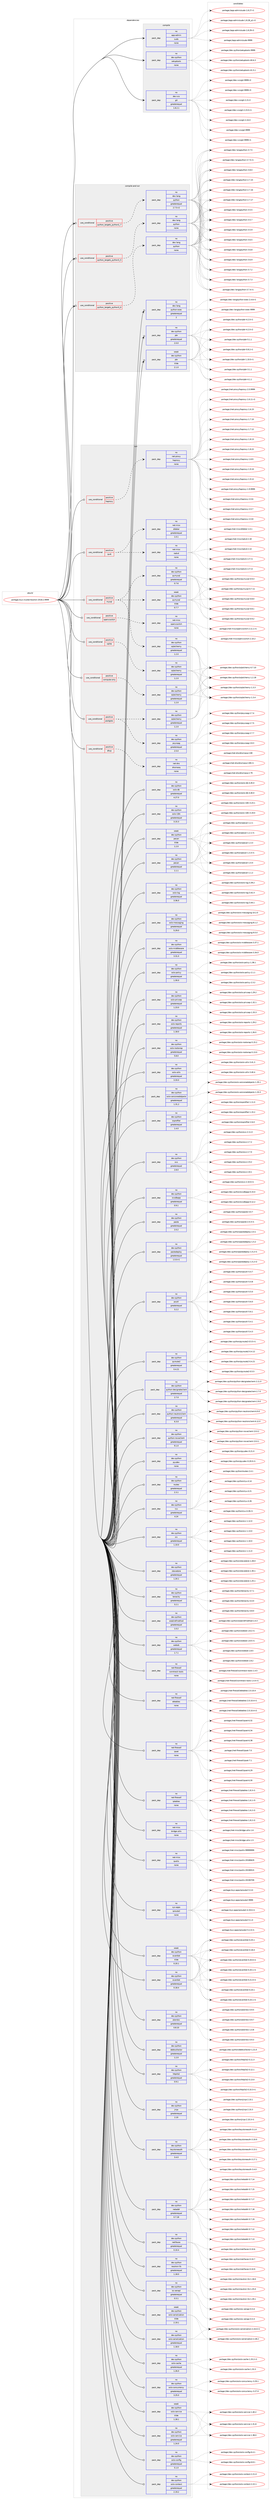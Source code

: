 digraph prolog {

# *************
# Graph options
# *************

newrank=true;
concentrate=true;
compound=true;
graph [rankdir=LR,fontname=Helvetica,fontsize=10,ranksep=1.5];#, ranksep=2.5, nodesep=0.2];
edge  [arrowhead=vee];
node  [fontname=Helvetica,fontsize=10];

# **********
# The ebuild
# **********

subgraph cluster_leftcol {
color=gray;
rank=same;
label=<<i>ebuild</i>>;
id [label="portage://sys-cluster/neutron-2018.2.9999", color=red, width=4, href="../sys-cluster/neutron-2018.2.9999.svg"];
}

# ****************
# The dependencies
# ****************

subgraph cluster_midcol {
color=gray;
label=<<i>dependencies</i>>;
subgraph cluster_compile {
fillcolor="#eeeeee";
style=filled;
label=<<i>compile</i>>;
subgraph pack310200 {
dependency418790 [label=<<TABLE BORDER="0" CELLBORDER="1" CELLSPACING="0" CELLPADDING="4" WIDTH="220"><TR><TD ROWSPAN="6" CELLPADDING="30">pack_dep</TD></TR><TR><TD WIDTH="110">no</TD></TR><TR><TD>app-admin</TD></TR><TR><TD>sudo</TD></TR><TR><TD>none</TD></TR><TR><TD></TD></TR></TABLE>>, shape=none, color=blue];
}
id:e -> dependency418790:w [weight=20,style="solid",arrowhead="vee"];
subgraph pack310201 {
dependency418791 [label=<<TABLE BORDER="0" CELLBORDER="1" CELLSPACING="0" CELLPADDING="4" WIDTH="220"><TR><TD ROWSPAN="6" CELLPADDING="30">pack_dep</TD></TR><TR><TD WIDTH="110">no</TD></TR><TR><TD>dev-python</TD></TR><TR><TD>setuptools</TD></TR><TR><TD>none</TD></TR><TR><TD></TD></TR></TABLE>>, shape=none, color=blue];
}
id:e -> dependency418791:w [weight=20,style="solid",arrowhead="vee"];
subgraph pack310202 {
dependency418792 [label=<<TABLE BORDER="0" CELLBORDER="1" CELLSPACING="0" CELLPADDING="4" WIDTH="220"><TR><TD ROWSPAN="6" CELLPADDING="30">pack_dep</TD></TR><TR><TD WIDTH="110">no</TD></TR><TR><TD>dev-vcs</TD></TR><TR><TD>git</TD></TR><TR><TD>greaterequal</TD></TR><TR><TD>1.8.2.1</TD></TR></TABLE>>, shape=none, color=blue];
}
id:e -> dependency418792:w [weight=20,style="solid",arrowhead="vee"];
}
subgraph cluster_compileandrun {
fillcolor="#eeeeee";
style=filled;
label=<<i>compile and run</i>>;
subgraph cond101580 {
dependency418793 [label=<<TABLE BORDER="0" CELLBORDER="1" CELLSPACING="0" CELLPADDING="4"><TR><TD ROWSPAN="3" CELLPADDING="10">use_conditional</TD></TR><TR><TD>positive</TD></TR><TR><TD>python_targets_python2_7</TD></TR></TABLE>>, shape=none, color=red];
subgraph pack310203 {
dependency418794 [label=<<TABLE BORDER="0" CELLBORDER="1" CELLSPACING="0" CELLPADDING="4" WIDTH="220"><TR><TD ROWSPAN="6" CELLPADDING="30">pack_dep</TD></TR><TR><TD WIDTH="110">no</TD></TR><TR><TD>dev-lang</TD></TR><TR><TD>python</TD></TR><TR><TD>greaterequal</TD></TR><TR><TD>2.7.5-r2</TD></TR></TABLE>>, shape=none, color=blue];
}
dependency418793:e -> dependency418794:w [weight=20,style="dashed",arrowhead="vee"];
}
id:e -> dependency418793:w [weight=20,style="solid",arrowhead="odotvee"];
subgraph cond101581 {
dependency418795 [label=<<TABLE BORDER="0" CELLBORDER="1" CELLSPACING="0" CELLPADDING="4"><TR><TD ROWSPAN="3" CELLPADDING="10">use_conditional</TD></TR><TR><TD>positive</TD></TR><TR><TD>python_targets_python3_5</TD></TR></TABLE>>, shape=none, color=red];
subgraph pack310204 {
dependency418796 [label=<<TABLE BORDER="0" CELLBORDER="1" CELLSPACING="0" CELLPADDING="4" WIDTH="220"><TR><TD ROWSPAN="6" CELLPADDING="30">pack_dep</TD></TR><TR><TD WIDTH="110">no</TD></TR><TR><TD>dev-lang</TD></TR><TR><TD>python</TD></TR><TR><TD>none</TD></TR><TR><TD></TD></TR></TABLE>>, shape=none, color=blue];
}
dependency418795:e -> dependency418796:w [weight=20,style="dashed",arrowhead="vee"];
}
id:e -> dependency418795:w [weight=20,style="solid",arrowhead="odotvee"];
subgraph cond101582 {
dependency418797 [label=<<TABLE BORDER="0" CELLBORDER="1" CELLSPACING="0" CELLPADDING="4"><TR><TD ROWSPAN="3" CELLPADDING="10">use_conditional</TD></TR><TR><TD>positive</TD></TR><TR><TD>python_targets_python3_6</TD></TR></TABLE>>, shape=none, color=red];
subgraph pack310205 {
dependency418798 [label=<<TABLE BORDER="0" CELLBORDER="1" CELLSPACING="0" CELLPADDING="4" WIDTH="220"><TR><TD ROWSPAN="6" CELLPADDING="30">pack_dep</TD></TR><TR><TD WIDTH="110">no</TD></TR><TR><TD>dev-lang</TD></TR><TR><TD>python</TD></TR><TR><TD>none</TD></TR><TR><TD></TD></TR></TABLE>>, shape=none, color=blue];
}
dependency418797:e -> dependency418798:w [weight=20,style="dashed",arrowhead="vee"];
}
id:e -> dependency418797:w [weight=20,style="solid",arrowhead="odotvee"];
subgraph pack310206 {
dependency418799 [label=<<TABLE BORDER="0" CELLBORDER="1" CELLSPACING="0" CELLPADDING="4" WIDTH="220"><TR><TD ROWSPAN="6" CELLPADDING="30">pack_dep</TD></TR><TR><TD WIDTH="110">no</TD></TR><TR><TD>dev-lang</TD></TR><TR><TD>python-exec</TD></TR><TR><TD>greaterequal</TD></TR><TR><TD>2</TD></TR></TABLE>>, shape=none, color=blue];
}
id:e -> dependency418799:w [weight=20,style="solid",arrowhead="odotvee"];
subgraph pack310207 {
dependency418800 [label=<<TABLE BORDER="0" CELLBORDER="1" CELLSPACING="0" CELLPADDING="4" WIDTH="220"><TR><TD ROWSPAN="6" CELLPADDING="30">pack_dep</TD></TR><TR><TD WIDTH="110">no</TD></TR><TR><TD>dev-python</TD></TR><TR><TD>pbr</TD></TR><TR><TD>greaterequal</TD></TR><TR><TD>2.0.0</TD></TR></TABLE>>, shape=none, color=blue];
}
id:e -> dependency418800:w [weight=20,style="solid",arrowhead="odotvee"];
subgraph pack310208 {
dependency418801 [label=<<TABLE BORDER="0" CELLBORDER="1" CELLSPACING="0" CELLPADDING="4" WIDTH="220"><TR><TD ROWSPAN="6" CELLPADDING="30">pack_dep</TD></TR><TR><TD WIDTH="110">weak</TD></TR><TR><TD>dev-python</TD></TR><TR><TD>pbr</TD></TR><TR><TD>tilde</TD></TR><TR><TD>2.1.0</TD></TR></TABLE>>, shape=none, color=blue];
}
id:e -> dependency418801:w [weight=20,style="solid",arrowhead="odotvee"];
}
subgraph cluster_run {
fillcolor="#eeeeee";
style=filled;
label=<<i>run</i>>;
subgraph cond101583 {
dependency418802 [label=<<TABLE BORDER="0" CELLBORDER="1" CELLSPACING="0" CELLPADDING="4"><TR><TD ROWSPAN="3" CELLPADDING="10">use_conditional</TD></TR><TR><TD>positive</TD></TR><TR><TD>compute-only</TD></TR></TABLE>>, shape=none, color=red];
subgraph pack310209 {
dependency418803 [label=<<TABLE BORDER="0" CELLBORDER="1" CELLSPACING="0" CELLPADDING="4" WIDTH="220"><TR><TD ROWSPAN="6" CELLPADDING="30">pack_dep</TD></TR><TR><TD WIDTH="110">no</TD></TR><TR><TD>dev-python</TD></TR><TR><TD>sqlalchemy</TD></TR><TR><TD>greaterequal</TD></TR><TR><TD>1.2.0</TD></TR></TABLE>>, shape=none, color=blue];
}
dependency418802:e -> dependency418803:w [weight=20,style="dashed",arrowhead="vee"];
}
id:e -> dependency418802:w [weight=20,style="solid",arrowhead="odot"];
subgraph cond101584 {
dependency418804 [label=<<TABLE BORDER="0" CELLBORDER="1" CELLSPACING="0" CELLPADDING="4"><TR><TD ROWSPAN="3" CELLPADDING="10">use_conditional</TD></TR><TR><TD>positive</TD></TR><TR><TD>dhcp</TD></TR></TABLE>>, shape=none, color=red];
subgraph pack310210 {
dependency418805 [label=<<TABLE BORDER="0" CELLBORDER="1" CELLSPACING="0" CELLPADDING="4" WIDTH="220"><TR><TD ROWSPAN="6" CELLPADDING="30">pack_dep</TD></TR><TR><TD WIDTH="110">no</TD></TR><TR><TD>net-dns</TD></TR><TR><TD>dnsmasq</TD></TR><TR><TD>none</TD></TR><TR><TD></TD></TR></TABLE>>, shape=none, color=blue];
}
dependency418804:e -> dependency418805:w [weight=20,style="dashed",arrowhead="vee"];
}
id:e -> dependency418804:w [weight=20,style="solid",arrowhead="odot"];
subgraph cond101585 {
dependency418806 [label=<<TABLE BORDER="0" CELLBORDER="1" CELLSPACING="0" CELLPADDING="4"><TR><TD ROWSPAN="3" CELLPADDING="10">use_conditional</TD></TR><TR><TD>positive</TD></TR><TR><TD>haproxy</TD></TR></TABLE>>, shape=none, color=red];
subgraph pack310211 {
dependency418807 [label=<<TABLE BORDER="0" CELLBORDER="1" CELLSPACING="0" CELLPADDING="4" WIDTH="220"><TR><TD ROWSPAN="6" CELLPADDING="30">pack_dep</TD></TR><TR><TD WIDTH="110">no</TD></TR><TR><TD>net-proxy</TD></TR><TR><TD>haproxy</TD></TR><TR><TD>none</TD></TR><TR><TD></TD></TR></TABLE>>, shape=none, color=blue];
}
dependency418806:e -> dependency418807:w [weight=20,style="dashed",arrowhead="vee"];
}
id:e -> dependency418806:w [weight=20,style="solid",arrowhead="odot"];
subgraph cond101586 {
dependency418808 [label=<<TABLE BORDER="0" CELLBORDER="1" CELLSPACING="0" CELLPADDING="4"><TR><TD ROWSPAN="3" CELLPADDING="10">use_conditional</TD></TR><TR><TD>positive</TD></TR><TR><TD>ipv6</TD></TR></TABLE>>, shape=none, color=red];
subgraph pack310212 {
dependency418809 [label=<<TABLE BORDER="0" CELLBORDER="1" CELLSPACING="0" CELLPADDING="4" WIDTH="220"><TR><TD ROWSPAN="6" CELLPADDING="30">pack_dep</TD></TR><TR><TD WIDTH="110">no</TD></TR><TR><TD>net-misc</TD></TR><TR><TD>radvd</TD></TR><TR><TD>none</TD></TR><TR><TD></TD></TR></TABLE>>, shape=none, color=blue];
}
dependency418808:e -> dependency418809:w [weight=20,style="dashed",arrowhead="vee"];
subgraph pack310213 {
dependency418810 [label=<<TABLE BORDER="0" CELLBORDER="1" CELLSPACING="0" CELLPADDING="4" WIDTH="220"><TR><TD ROWSPAN="6" CELLPADDING="30">pack_dep</TD></TR><TR><TD WIDTH="110">no</TD></TR><TR><TD>net-misc</TD></TR><TR><TD>dibbler</TD></TR><TR><TD>greaterequal</TD></TR><TR><TD>1.0.1</TD></TR></TABLE>>, shape=none, color=blue];
}
dependency418808:e -> dependency418810:w [weight=20,style="dashed",arrowhead="vee"];
}
id:e -> dependency418808:w [weight=20,style="solid",arrowhead="odot"];
subgraph cond101587 {
dependency418811 [label=<<TABLE BORDER="0" CELLBORDER="1" CELLSPACING="0" CELLPADDING="4"><TR><TD ROWSPAN="3" CELLPADDING="10">use_conditional</TD></TR><TR><TD>positive</TD></TR><TR><TD>mysql</TD></TR></TABLE>>, shape=none, color=red];
subgraph pack310214 {
dependency418812 [label=<<TABLE BORDER="0" CELLBORDER="1" CELLSPACING="0" CELLPADDING="4" WIDTH="220"><TR><TD ROWSPAN="6" CELLPADDING="30">pack_dep</TD></TR><TR><TD WIDTH="110">no</TD></TR><TR><TD>dev-python</TD></TR><TR><TD>pymysql</TD></TR><TR><TD>greaterequal</TD></TR><TR><TD>0.7.6</TD></TR></TABLE>>, shape=none, color=blue];
}
dependency418811:e -> dependency418812:w [weight=20,style="dashed",arrowhead="vee"];
subgraph pack310215 {
dependency418813 [label=<<TABLE BORDER="0" CELLBORDER="1" CELLSPACING="0" CELLPADDING="4" WIDTH="220"><TR><TD ROWSPAN="6" CELLPADDING="30">pack_dep</TD></TR><TR><TD WIDTH="110">weak</TD></TR><TR><TD>dev-python</TD></TR><TR><TD>pymysql</TD></TR><TR><TD>tilde</TD></TR><TR><TD>0.7.7</TD></TR></TABLE>>, shape=none, color=blue];
}
dependency418811:e -> dependency418813:w [weight=20,style="dashed",arrowhead="vee"];
subgraph pack310216 {
dependency418814 [label=<<TABLE BORDER="0" CELLBORDER="1" CELLSPACING="0" CELLPADDING="4" WIDTH="220"><TR><TD ROWSPAN="6" CELLPADDING="30">pack_dep</TD></TR><TR><TD WIDTH="110">no</TD></TR><TR><TD>dev-python</TD></TR><TR><TD>sqlalchemy</TD></TR><TR><TD>greaterequal</TD></TR><TR><TD>1.2.0</TD></TR></TABLE>>, shape=none, color=blue];
}
dependency418811:e -> dependency418814:w [weight=20,style="dashed",arrowhead="vee"];
}
id:e -> dependency418811:w [weight=20,style="solid",arrowhead="odot"];
subgraph cond101588 {
dependency418815 [label=<<TABLE BORDER="0" CELLBORDER="1" CELLSPACING="0" CELLPADDING="4"><TR><TD ROWSPAN="3" CELLPADDING="10">use_conditional</TD></TR><TR><TD>positive</TD></TR><TR><TD>openvswitch</TD></TR></TABLE>>, shape=none, color=red];
subgraph pack310217 {
dependency418816 [label=<<TABLE BORDER="0" CELLBORDER="1" CELLSPACING="0" CELLPADDING="4" WIDTH="220"><TR><TD ROWSPAN="6" CELLPADDING="30">pack_dep</TD></TR><TR><TD WIDTH="110">no</TD></TR><TR><TD>net-misc</TD></TR><TR><TD>openvswitch</TD></TR><TR><TD>none</TD></TR><TR><TD></TD></TR></TABLE>>, shape=none, color=blue];
}
dependency418815:e -> dependency418816:w [weight=20,style="dashed",arrowhead="vee"];
}
id:e -> dependency418815:w [weight=20,style="solid",arrowhead="odot"];
subgraph cond101589 {
dependency418817 [label=<<TABLE BORDER="0" CELLBORDER="1" CELLSPACING="0" CELLPADDING="4"><TR><TD ROWSPAN="3" CELLPADDING="10">use_conditional</TD></TR><TR><TD>positive</TD></TR><TR><TD>postgres</TD></TR></TABLE>>, shape=none, color=red];
subgraph pack310218 {
dependency418818 [label=<<TABLE BORDER="0" CELLBORDER="1" CELLSPACING="0" CELLPADDING="4" WIDTH="220"><TR><TD ROWSPAN="6" CELLPADDING="30">pack_dep</TD></TR><TR><TD WIDTH="110">no</TD></TR><TR><TD>dev-python</TD></TR><TR><TD>psycopg</TD></TR><TR><TD>greaterequal</TD></TR><TR><TD>2.5.0</TD></TR></TABLE>>, shape=none, color=blue];
}
dependency418817:e -> dependency418818:w [weight=20,style="dashed",arrowhead="vee"];
subgraph pack310219 {
dependency418819 [label=<<TABLE BORDER="0" CELLBORDER="1" CELLSPACING="0" CELLPADDING="4" WIDTH="220"><TR><TD ROWSPAN="6" CELLPADDING="30">pack_dep</TD></TR><TR><TD WIDTH="110">no</TD></TR><TR><TD>dev-python</TD></TR><TR><TD>sqlalchemy</TD></TR><TR><TD>greaterequal</TD></TR><TR><TD>1.2.0</TD></TR></TABLE>>, shape=none, color=blue];
}
dependency418817:e -> dependency418819:w [weight=20,style="dashed",arrowhead="vee"];
}
id:e -> dependency418817:w [weight=20,style="solid",arrowhead="odot"];
subgraph cond101590 {
dependency418820 [label=<<TABLE BORDER="0" CELLBORDER="1" CELLSPACING="0" CELLPADDING="4"><TR><TD ROWSPAN="3" CELLPADDING="10">use_conditional</TD></TR><TR><TD>positive</TD></TR><TR><TD>sqlite</TD></TR></TABLE>>, shape=none, color=red];
subgraph pack310220 {
dependency418821 [label=<<TABLE BORDER="0" CELLBORDER="1" CELLSPACING="0" CELLPADDING="4" WIDTH="220"><TR><TD ROWSPAN="6" CELLPADDING="30">pack_dep</TD></TR><TR><TD WIDTH="110">no</TD></TR><TR><TD>dev-python</TD></TR><TR><TD>sqlalchemy</TD></TR><TR><TD>greaterequal</TD></TR><TR><TD>1.2.0</TD></TR></TABLE>>, shape=none, color=blue];
}
dependency418820:e -> dependency418821:w [weight=20,style="dashed",arrowhead="vee"];
}
id:e -> dependency418820:w [weight=20,style="solid",arrowhead="odot"];
subgraph pack310221 {
dependency418822 [label=<<TABLE BORDER="0" CELLBORDER="1" CELLSPACING="0" CELLPADDING="4" WIDTH="220"><TR><TD ROWSPAN="6" CELLPADDING="30">pack_dep</TD></TR><TR><TD WIDTH="110">no</TD></TR><TR><TD>dev-python</TD></TR><TR><TD>alembic</TD></TR><TR><TD>greaterequal</TD></TR><TR><TD>0.8.10</TD></TR></TABLE>>, shape=none, color=blue];
}
id:e -> dependency418822:w [weight=20,style="solid",arrowhead="odot"];
subgraph pack310222 {
dependency418823 [label=<<TABLE BORDER="0" CELLBORDER="1" CELLSPACING="0" CELLPADDING="4" WIDTH="220"><TR><TD ROWSPAN="6" CELLPADDING="30">pack_dep</TD></TR><TR><TD WIDTH="110">no</TD></TR><TR><TD>dev-python</TD></TR><TR><TD>debtcollector</TD></TR><TR><TD>greaterequal</TD></TR><TR><TD>1.2.0</TD></TR></TABLE>>, shape=none, color=blue];
}
id:e -> dependency418823:w [weight=20,style="solid",arrowhead="odot"];
subgraph pack310223 {
dependency418824 [label=<<TABLE BORDER="0" CELLBORDER="1" CELLSPACING="0" CELLPADDING="4" WIDTH="220"><TR><TD ROWSPAN="6" CELLPADDING="30">pack_dep</TD></TR><TR><TD WIDTH="110">no</TD></TR><TR><TD>dev-python</TD></TR><TR><TD>eventlet</TD></TR><TR><TD>greaterequal</TD></TR><TR><TD>0.18.4</TD></TR></TABLE>>, shape=none, color=blue];
}
id:e -> dependency418824:w [weight=20,style="solid",arrowhead="odot"];
subgraph pack310224 {
dependency418825 [label=<<TABLE BORDER="0" CELLBORDER="1" CELLSPACING="0" CELLPADDING="4" WIDTH="220"><TR><TD ROWSPAN="6" CELLPADDING="30">pack_dep</TD></TR><TR><TD WIDTH="110">no</TD></TR><TR><TD>dev-python</TD></TR><TR><TD>httplib2</TD></TR><TR><TD>greaterequal</TD></TR><TR><TD>0.9.1</TD></TR></TABLE>>, shape=none, color=blue];
}
id:e -> dependency418825:w [weight=20,style="solid",arrowhead="odot"];
subgraph pack310225 {
dependency418826 [label=<<TABLE BORDER="0" CELLBORDER="1" CELLSPACING="0" CELLPADDING="4" WIDTH="220"><TR><TD ROWSPAN="6" CELLPADDING="30">pack_dep</TD></TR><TR><TD WIDTH="110">no</TD></TR><TR><TD>dev-python</TD></TR><TR><TD>jinja</TD></TR><TR><TD>greaterequal</TD></TR><TR><TD>2.10</TD></TR></TABLE>>, shape=none, color=blue];
}
id:e -> dependency418826:w [weight=20,style="solid",arrowhead="odot"];
subgraph pack310226 {
dependency418827 [label=<<TABLE BORDER="0" CELLBORDER="1" CELLSPACING="0" CELLPADDING="4" WIDTH="220"><TR><TD ROWSPAN="6" CELLPADDING="30">pack_dep</TD></TR><TR><TD WIDTH="110">no</TD></TR><TR><TD>dev-python</TD></TR><TR><TD>keystoneauth</TD></TR><TR><TD>greaterequal</TD></TR><TR><TD>3.4.0</TD></TR></TABLE>>, shape=none, color=blue];
}
id:e -> dependency418827:w [weight=20,style="solid",arrowhead="odot"];
subgraph pack310227 {
dependency418828 [label=<<TABLE BORDER="0" CELLBORDER="1" CELLSPACING="0" CELLPADDING="4" WIDTH="220"><TR><TD ROWSPAN="6" CELLPADDING="30">pack_dep</TD></TR><TR><TD WIDTH="110">no</TD></TR><TR><TD>dev-python</TD></TR><TR><TD>netaddr</TD></TR><TR><TD>greaterequal</TD></TR><TR><TD>0.7.18</TD></TR></TABLE>>, shape=none, color=blue];
}
id:e -> dependency418828:w [weight=20,style="solid",arrowhead="odot"];
subgraph pack310228 {
dependency418829 [label=<<TABLE BORDER="0" CELLBORDER="1" CELLSPACING="0" CELLPADDING="4" WIDTH="220"><TR><TD ROWSPAN="6" CELLPADDING="30">pack_dep</TD></TR><TR><TD WIDTH="110">no</TD></TR><TR><TD>dev-python</TD></TR><TR><TD>netifaces</TD></TR><TR><TD>greaterequal</TD></TR><TR><TD>0.10.4</TD></TR></TABLE>>, shape=none, color=blue];
}
id:e -> dependency418829:w [weight=20,style="solid",arrowhead="odot"];
subgraph pack310229 {
dependency418830 [label=<<TABLE BORDER="0" CELLBORDER="1" CELLSPACING="0" CELLPADDING="4" WIDTH="220"><TR><TD ROWSPAN="6" CELLPADDING="30">pack_dep</TD></TR><TR><TD WIDTH="110">no</TD></TR><TR><TD>dev-python</TD></TR><TR><TD>neutron-lib</TD></TR><TR><TD>greaterequal</TD></TR><TR><TD>1.18.0</TD></TR></TABLE>>, shape=none, color=blue];
}
id:e -> dependency418830:w [weight=20,style="solid",arrowhead="odot"];
subgraph pack310230 {
dependency418831 [label=<<TABLE BORDER="0" CELLBORDER="1" CELLSPACING="0" CELLPADDING="4" WIDTH="220"><TR><TD ROWSPAN="6" CELLPADDING="30">pack_dep</TD></TR><TR><TD WIDTH="110">no</TD></TR><TR><TD>dev-python</TD></TR><TR><TD>os-xenapi</TD></TR><TR><TD>greaterequal</TD></TR><TR><TD>0.3.1</TD></TR></TABLE>>, shape=none, color=blue];
}
id:e -> dependency418831:w [weight=20,style="solid",arrowhead="odot"];
subgraph pack310231 {
dependency418832 [label=<<TABLE BORDER="0" CELLBORDER="1" CELLSPACING="0" CELLPADDING="4" WIDTH="220"><TR><TD ROWSPAN="6" CELLPADDING="30">pack_dep</TD></TR><TR><TD WIDTH="110">no</TD></TR><TR><TD>dev-python</TD></TR><TR><TD>oslo-cache</TD></TR><TR><TD>greaterequal</TD></TR><TR><TD>1.26.0</TD></TR></TABLE>>, shape=none, color=blue];
}
id:e -> dependency418832:w [weight=20,style="solid",arrowhead="odot"];
subgraph pack310232 {
dependency418833 [label=<<TABLE BORDER="0" CELLBORDER="1" CELLSPACING="0" CELLPADDING="4" WIDTH="220"><TR><TD ROWSPAN="6" CELLPADDING="30">pack_dep</TD></TR><TR><TD WIDTH="110">no</TD></TR><TR><TD>dev-python</TD></TR><TR><TD>oslo-concurrency</TD></TR><TR><TD>greaterequal</TD></TR><TR><TD>3.25.0</TD></TR></TABLE>>, shape=none, color=blue];
}
id:e -> dependency418833:w [weight=20,style="solid",arrowhead="odot"];
subgraph pack310233 {
dependency418834 [label=<<TABLE BORDER="0" CELLBORDER="1" CELLSPACING="0" CELLPADDING="4" WIDTH="220"><TR><TD ROWSPAN="6" CELLPADDING="30">pack_dep</TD></TR><TR><TD WIDTH="110">no</TD></TR><TR><TD>dev-python</TD></TR><TR><TD>oslo-config</TD></TR><TR><TD>greaterequal</TD></TR><TR><TD>5.1.0</TD></TR></TABLE>>, shape=none, color=blue];
}
id:e -> dependency418834:w [weight=20,style="solid",arrowhead="odot"];
subgraph pack310234 {
dependency418835 [label=<<TABLE BORDER="0" CELLBORDER="1" CELLSPACING="0" CELLPADDING="4" WIDTH="220"><TR><TD ROWSPAN="6" CELLPADDING="30">pack_dep</TD></TR><TR><TD WIDTH="110">no</TD></TR><TR><TD>dev-python</TD></TR><TR><TD>oslo-context</TD></TR><TR><TD>greaterequal</TD></TR><TR><TD>2.19.2</TD></TR></TABLE>>, shape=none, color=blue];
}
id:e -> dependency418835:w [weight=20,style="solid",arrowhead="odot"];
subgraph pack310235 {
dependency418836 [label=<<TABLE BORDER="0" CELLBORDER="1" CELLSPACING="0" CELLPADDING="4" WIDTH="220"><TR><TD ROWSPAN="6" CELLPADDING="30">pack_dep</TD></TR><TR><TD WIDTH="110">no</TD></TR><TR><TD>dev-python</TD></TR><TR><TD>oslo-db</TD></TR><TR><TD>greaterequal</TD></TR><TR><TD>4.27.0</TD></TR></TABLE>>, shape=none, color=blue];
}
id:e -> dependency418836:w [weight=20,style="solid",arrowhead="odot"];
subgraph pack310236 {
dependency418837 [label=<<TABLE BORDER="0" CELLBORDER="1" CELLSPACING="0" CELLPADDING="4" WIDTH="220"><TR><TD ROWSPAN="6" CELLPADDING="30">pack_dep</TD></TR><TR><TD WIDTH="110">no</TD></TR><TR><TD>dev-python</TD></TR><TR><TD>oslo-i18n</TD></TR><TR><TD>greaterequal</TD></TR><TR><TD>3.15.3</TD></TR></TABLE>>, shape=none, color=blue];
}
id:e -> dependency418837:w [weight=20,style="solid",arrowhead="odot"];
subgraph pack310237 {
dependency418838 [label=<<TABLE BORDER="0" CELLBORDER="1" CELLSPACING="0" CELLPADDING="4" WIDTH="220"><TR><TD ROWSPAN="6" CELLPADDING="30">pack_dep</TD></TR><TR><TD WIDTH="110">no</TD></TR><TR><TD>dev-python</TD></TR><TR><TD>oslo-log</TD></TR><TR><TD>greaterequal</TD></TR><TR><TD>3.36.0</TD></TR></TABLE>>, shape=none, color=blue];
}
id:e -> dependency418838:w [weight=20,style="solid",arrowhead="odot"];
subgraph pack310238 {
dependency418839 [label=<<TABLE BORDER="0" CELLBORDER="1" CELLSPACING="0" CELLPADDING="4" WIDTH="220"><TR><TD ROWSPAN="6" CELLPADDING="30">pack_dep</TD></TR><TR><TD WIDTH="110">no</TD></TR><TR><TD>dev-python</TD></TR><TR><TD>oslo-messaging</TD></TR><TR><TD>greaterequal</TD></TR><TR><TD>5.29.0</TD></TR></TABLE>>, shape=none, color=blue];
}
id:e -> dependency418839:w [weight=20,style="solid",arrowhead="odot"];
subgraph pack310239 {
dependency418840 [label=<<TABLE BORDER="0" CELLBORDER="1" CELLSPACING="0" CELLPADDING="4" WIDTH="220"><TR><TD ROWSPAN="6" CELLPADDING="30">pack_dep</TD></TR><TR><TD WIDTH="110">no</TD></TR><TR><TD>dev-python</TD></TR><TR><TD>oslo-middleware</TD></TR><TR><TD>greaterequal</TD></TR><TR><TD>3.31.0</TD></TR></TABLE>>, shape=none, color=blue];
}
id:e -> dependency418840:w [weight=20,style="solid",arrowhead="odot"];
subgraph pack310240 {
dependency418841 [label=<<TABLE BORDER="0" CELLBORDER="1" CELLSPACING="0" CELLPADDING="4" WIDTH="220"><TR><TD ROWSPAN="6" CELLPADDING="30">pack_dep</TD></TR><TR><TD WIDTH="110">no</TD></TR><TR><TD>dev-python</TD></TR><TR><TD>oslo-policy</TD></TR><TR><TD>greaterequal</TD></TR><TR><TD>1.30.0</TD></TR></TABLE>>, shape=none, color=blue];
}
id:e -> dependency418841:w [weight=20,style="solid",arrowhead="odot"];
subgraph pack310241 {
dependency418842 [label=<<TABLE BORDER="0" CELLBORDER="1" CELLSPACING="0" CELLPADDING="4" WIDTH="220"><TR><TD ROWSPAN="6" CELLPADDING="30">pack_dep</TD></TR><TR><TD WIDTH="110">no</TD></TR><TR><TD>dev-python</TD></TR><TR><TD>oslo-privsep</TD></TR><TR><TD>greaterequal</TD></TR><TR><TD>1.23.0</TD></TR></TABLE>>, shape=none, color=blue];
}
id:e -> dependency418842:w [weight=20,style="solid",arrowhead="odot"];
subgraph pack310242 {
dependency418843 [label=<<TABLE BORDER="0" CELLBORDER="1" CELLSPACING="0" CELLPADDING="4" WIDTH="220"><TR><TD ROWSPAN="6" CELLPADDING="30">pack_dep</TD></TR><TR><TD WIDTH="110">no</TD></TR><TR><TD>dev-python</TD></TR><TR><TD>oslo-reports</TD></TR><TR><TD>greaterequal</TD></TR><TR><TD>1.18.0</TD></TR></TABLE>>, shape=none, color=blue];
}
id:e -> dependency418843:w [weight=20,style="solid",arrowhead="odot"];
subgraph pack310243 {
dependency418844 [label=<<TABLE BORDER="0" CELLBORDER="1" CELLSPACING="0" CELLPADDING="4" WIDTH="220"><TR><TD ROWSPAN="6" CELLPADDING="30">pack_dep</TD></TR><TR><TD WIDTH="110">no</TD></TR><TR><TD>dev-python</TD></TR><TR><TD>oslo-rootwrap</TD></TR><TR><TD>greaterequal</TD></TR><TR><TD>5.8.0</TD></TR></TABLE>>, shape=none, color=blue];
}
id:e -> dependency418844:w [weight=20,style="solid",arrowhead="odot"];
subgraph pack310244 {
dependency418845 [label=<<TABLE BORDER="0" CELLBORDER="1" CELLSPACING="0" CELLPADDING="4" WIDTH="220"><TR><TD ROWSPAN="6" CELLPADDING="30">pack_dep</TD></TR><TR><TD WIDTH="110">no</TD></TR><TR><TD>dev-python</TD></TR><TR><TD>oslo-serialization</TD></TR><TR><TD>greaterequal</TD></TR><TR><TD>1.18.0</TD></TR></TABLE>>, shape=none, color=blue];
}
id:e -> dependency418845:w [weight=20,style="solid",arrowhead="odot"];
subgraph pack310245 {
dependency418846 [label=<<TABLE BORDER="0" CELLBORDER="1" CELLSPACING="0" CELLPADDING="4" WIDTH="220"><TR><TD ROWSPAN="6" CELLPADDING="30">pack_dep</TD></TR><TR><TD WIDTH="110">no</TD></TR><TR><TD>dev-python</TD></TR><TR><TD>oslo-service</TD></TR><TR><TD>greaterequal</TD></TR><TR><TD>1.24.0</TD></TR></TABLE>>, shape=none, color=blue];
}
id:e -> dependency418846:w [weight=20,style="solid",arrowhead="odot"];
subgraph pack310246 {
dependency418847 [label=<<TABLE BORDER="0" CELLBORDER="1" CELLSPACING="0" CELLPADDING="4" WIDTH="220"><TR><TD ROWSPAN="6" CELLPADDING="30">pack_dep</TD></TR><TR><TD WIDTH="110">no</TD></TR><TR><TD>dev-python</TD></TR><TR><TD>oslo-utils</TD></TR><TR><TD>greaterequal</TD></TR><TR><TD>3.33.0</TD></TR></TABLE>>, shape=none, color=blue];
}
id:e -> dependency418847:w [weight=20,style="solid",arrowhead="odot"];
subgraph pack310247 {
dependency418848 [label=<<TABLE BORDER="0" CELLBORDER="1" CELLSPACING="0" CELLPADDING="4" WIDTH="220"><TR><TD ROWSPAN="6" CELLPADDING="30">pack_dep</TD></TR><TR><TD WIDTH="110">no</TD></TR><TR><TD>dev-python</TD></TR><TR><TD>oslo-versionedobjects</TD></TR><TR><TD>greaterequal</TD></TR><TR><TD>1.31.2</TD></TR></TABLE>>, shape=none, color=blue];
}
id:e -> dependency418848:w [weight=20,style="solid",arrowhead="odot"];
subgraph pack310248 {
dependency418849 [label=<<TABLE BORDER="0" CELLBORDER="1" CELLSPACING="0" CELLPADDING="4" WIDTH="220"><TR><TD ROWSPAN="6" CELLPADDING="30">pack_dep</TD></TR><TR><TD WIDTH="110">no</TD></TR><TR><TD>dev-python</TD></TR><TR><TD>osprofiler</TD></TR><TR><TD>greaterequal</TD></TR><TR><TD>1.4.0</TD></TR></TABLE>>, shape=none, color=blue];
}
id:e -> dependency418849:w [weight=20,style="solid",arrowhead="odot"];
subgraph pack310249 {
dependency418850 [label=<<TABLE BORDER="0" CELLBORDER="1" CELLSPACING="0" CELLPADDING="4" WIDTH="220"><TR><TD ROWSPAN="6" CELLPADDING="30">pack_dep</TD></TR><TR><TD WIDTH="110">no</TD></TR><TR><TD>dev-python</TD></TR><TR><TD>ovs</TD></TR><TR><TD>greaterequal</TD></TR><TR><TD>2.8.0</TD></TR></TABLE>>, shape=none, color=blue];
}
id:e -> dependency418850:w [weight=20,style="solid",arrowhead="odot"];
subgraph pack310250 {
dependency418851 [label=<<TABLE BORDER="0" CELLBORDER="1" CELLSPACING="0" CELLPADDING="4" WIDTH="220"><TR><TD ROWSPAN="6" CELLPADDING="30">pack_dep</TD></TR><TR><TD WIDTH="110">no</TD></TR><TR><TD>dev-python</TD></TR><TR><TD>ovsdbapp</TD></TR><TR><TD>greaterequal</TD></TR><TR><TD>0.9.1</TD></TR></TABLE>>, shape=none, color=blue];
}
id:e -> dependency418851:w [weight=20,style="solid",arrowhead="odot"];
subgraph pack310251 {
dependency418852 [label=<<TABLE BORDER="0" CELLBORDER="1" CELLSPACING="0" CELLPADDING="4" WIDTH="220"><TR><TD ROWSPAN="6" CELLPADDING="30">pack_dep</TD></TR><TR><TD WIDTH="110">no</TD></TR><TR><TD>dev-python</TD></TR><TR><TD>paste</TD></TR><TR><TD>greaterequal</TD></TR><TR><TD>2.0.2</TD></TR></TABLE>>, shape=none, color=blue];
}
id:e -> dependency418852:w [weight=20,style="solid",arrowhead="odot"];
subgraph pack310252 {
dependency418853 [label=<<TABLE BORDER="0" CELLBORDER="1" CELLSPACING="0" CELLPADDING="4" WIDTH="220"><TR><TD ROWSPAN="6" CELLPADDING="30">pack_dep</TD></TR><TR><TD WIDTH="110">no</TD></TR><TR><TD>dev-python</TD></TR><TR><TD>pastedeploy</TD></TR><TR><TD>greaterequal</TD></TR><TR><TD>1.5.0-r1</TD></TR></TABLE>>, shape=none, color=blue];
}
id:e -> dependency418853:w [weight=20,style="solid",arrowhead="odot"];
subgraph pack310253 {
dependency418854 [label=<<TABLE BORDER="0" CELLBORDER="1" CELLSPACING="0" CELLPADDING="4" WIDTH="220"><TR><TD ROWSPAN="6" CELLPADDING="30">pack_dep</TD></TR><TR><TD WIDTH="110">no</TD></TR><TR><TD>dev-python</TD></TR><TR><TD>pecan</TD></TR><TR><TD>greaterequal</TD></TR><TR><TD>1.1.1</TD></TR></TABLE>>, shape=none, color=blue];
}
id:e -> dependency418854:w [weight=20,style="solid",arrowhead="odot"];
subgraph pack310254 {
dependency418855 [label=<<TABLE BORDER="0" CELLBORDER="1" CELLSPACING="0" CELLPADDING="4" WIDTH="220"><TR><TD ROWSPAN="6" CELLPADDING="30">pack_dep</TD></TR><TR><TD WIDTH="110">no</TD></TR><TR><TD>dev-python</TD></TR><TR><TD>psutil</TD></TR><TR><TD>greaterequal</TD></TR><TR><TD>3.2.2</TD></TR></TABLE>>, shape=none, color=blue];
}
id:e -> dependency418855:w [weight=20,style="solid",arrowhead="odot"];
subgraph pack310255 {
dependency418856 [label=<<TABLE BORDER="0" CELLBORDER="1" CELLSPACING="0" CELLPADDING="4" WIDTH="220"><TR><TD ROWSPAN="6" CELLPADDING="30">pack_dep</TD></TR><TR><TD WIDTH="110">no</TD></TR><TR><TD>dev-python</TD></TR><TR><TD>pyroute2</TD></TR><TR><TD>greaterequal</TD></TR><TR><TD>0.4.21</TD></TR></TABLE>>, shape=none, color=blue];
}
id:e -> dependency418856:w [weight=20,style="solid",arrowhead="odot"];
subgraph pack310256 {
dependency418857 [label=<<TABLE BORDER="0" CELLBORDER="1" CELLSPACING="0" CELLPADDING="4" WIDTH="220"><TR><TD ROWSPAN="6" CELLPADDING="30">pack_dep</TD></TR><TR><TD WIDTH="110">no</TD></TR><TR><TD>dev-python</TD></TR><TR><TD>python-designateclient</TD></TR><TR><TD>greaterequal</TD></TR><TR><TD>2.7.0</TD></TR></TABLE>>, shape=none, color=blue];
}
id:e -> dependency418857:w [weight=20,style="solid",arrowhead="odot"];
subgraph pack310257 {
dependency418858 [label=<<TABLE BORDER="0" CELLBORDER="1" CELLSPACING="0" CELLPADDING="4" WIDTH="220"><TR><TD ROWSPAN="6" CELLPADDING="30">pack_dep</TD></TR><TR><TD WIDTH="110">no</TD></TR><TR><TD>dev-python</TD></TR><TR><TD>python-neutronclient</TD></TR><TR><TD>greaterequal</TD></TR><TR><TD>6.3.0</TD></TR></TABLE>>, shape=none, color=blue];
}
id:e -> dependency418858:w [weight=20,style="solid",arrowhead="odot"];
subgraph pack310258 {
dependency418859 [label=<<TABLE BORDER="0" CELLBORDER="1" CELLSPACING="0" CELLPADDING="4" WIDTH="220"><TR><TD ROWSPAN="6" CELLPADDING="30">pack_dep</TD></TR><TR><TD WIDTH="110">no</TD></TR><TR><TD>dev-python</TD></TR><TR><TD>python-novaclient</TD></TR><TR><TD>greaterequal</TD></TR><TR><TD>9.1.0</TD></TR></TABLE>>, shape=none, color=blue];
}
id:e -> dependency418859:w [weight=20,style="solid",arrowhead="odot"];
subgraph pack310259 {
dependency418860 [label=<<TABLE BORDER="0" CELLBORDER="1" CELLSPACING="0" CELLPADDING="4" WIDTH="220"><TR><TD ROWSPAN="6" CELLPADDING="30">pack_dep</TD></TR><TR><TD WIDTH="110">no</TD></TR><TR><TD>dev-python</TD></TR><TR><TD>pyudev</TD></TR><TR><TD>none</TD></TR><TR><TD></TD></TR></TABLE>>, shape=none, color=blue];
}
id:e -> dependency418860:w [weight=20,style="solid",arrowhead="odot"];
subgraph pack310260 {
dependency418861 [label=<<TABLE BORDER="0" CELLBORDER="1" CELLSPACING="0" CELLPADDING="4" WIDTH="220"><TR><TD ROWSPAN="6" CELLPADDING="30">pack_dep</TD></TR><TR><TD WIDTH="110">no</TD></TR><TR><TD>dev-python</TD></TR><TR><TD>routes</TD></TR><TR><TD>greaterequal</TD></TR><TR><TD>2.3.1</TD></TR></TABLE>>, shape=none, color=blue];
}
id:e -> dependency418861:w [weight=20,style="solid",arrowhead="odot"];
subgraph pack310261 {
dependency418862 [label=<<TABLE BORDER="0" CELLBORDER="1" CELLSPACING="0" CELLPADDING="4" WIDTH="220"><TR><TD ROWSPAN="6" CELLPADDING="30">pack_dep</TD></TR><TR><TD WIDTH="110">no</TD></TR><TR><TD>dev-python</TD></TR><TR><TD>ryu</TD></TR><TR><TD>greaterequal</TD></TR><TR><TD>4.24</TD></TR></TABLE>>, shape=none, color=blue];
}
id:e -> dependency418862:w [weight=20,style="solid",arrowhead="odot"];
subgraph pack310262 {
dependency418863 [label=<<TABLE BORDER="0" CELLBORDER="1" CELLSPACING="0" CELLPADDING="4" WIDTH="220"><TR><TD ROWSPAN="6" CELLPADDING="30">pack_dep</TD></TR><TR><TD WIDTH="110">no</TD></TR><TR><TD>dev-python</TD></TR><TR><TD>six</TD></TR><TR><TD>greaterequal</TD></TR><TR><TD>1.10.0</TD></TR></TABLE>>, shape=none, color=blue];
}
id:e -> dependency418863:w [weight=20,style="solid",arrowhead="odot"];
subgraph pack310263 {
dependency418864 [label=<<TABLE BORDER="0" CELLBORDER="1" CELLSPACING="0" CELLPADDING="4" WIDTH="220"><TR><TD ROWSPAN="6" CELLPADDING="30">pack_dep</TD></TR><TR><TD WIDTH="110">no</TD></TR><TR><TD>dev-python</TD></TR><TR><TD>stevedore</TD></TR><TR><TD>greaterequal</TD></TR><TR><TD>1.20.1</TD></TR></TABLE>>, shape=none, color=blue];
}
id:e -> dependency418864:w [weight=20,style="solid",arrowhead="odot"];
subgraph pack310264 {
dependency418865 [label=<<TABLE BORDER="0" CELLBORDER="1" CELLSPACING="0" CELLPADDING="4" WIDTH="220"><TR><TD ROWSPAN="6" CELLPADDING="30">pack_dep</TD></TR><TR><TD WIDTH="110">no</TD></TR><TR><TD>dev-python</TD></TR><TR><TD>tenacity</TD></TR><TR><TD>greaterequal</TD></TR><TR><TD>3.2.1</TD></TR></TABLE>>, shape=none, color=blue];
}
id:e -> dependency418865:w [weight=20,style="solid",arrowhead="odot"];
subgraph pack310265 {
dependency418866 [label=<<TABLE BORDER="0" CELLBORDER="1" CELLSPACING="0" CELLPADDING="4" WIDTH="220"><TR><TD ROWSPAN="6" CELLPADDING="30">pack_dep</TD></TR><TR><TD WIDTH="110">no</TD></TR><TR><TD>dev-python</TD></TR><TR><TD>weakrefmethod</TD></TR><TR><TD>greaterequal</TD></TR><TR><TD>1.0.2</TD></TR></TABLE>>, shape=none, color=blue];
}
id:e -> dependency418866:w [weight=20,style="solid",arrowhead="odot"];
subgraph pack310266 {
dependency418867 [label=<<TABLE BORDER="0" CELLBORDER="1" CELLSPACING="0" CELLPADDING="4" WIDTH="220"><TR><TD ROWSPAN="6" CELLPADDING="30">pack_dep</TD></TR><TR><TD WIDTH="110">no</TD></TR><TR><TD>dev-python</TD></TR><TR><TD>webob</TD></TR><TR><TD>greaterequal</TD></TR><TR><TD>1.7.1</TD></TR></TABLE>>, shape=none, color=blue];
}
id:e -> dependency418867:w [weight=20,style="solid",arrowhead="odot"];
subgraph pack310267 {
dependency418868 [label=<<TABLE BORDER="0" CELLBORDER="1" CELLSPACING="0" CELLPADDING="4" WIDTH="220"><TR><TD ROWSPAN="6" CELLPADDING="30">pack_dep</TD></TR><TR><TD WIDTH="110">no</TD></TR><TR><TD>net-firewall</TD></TR><TR><TD>conntrack-tools</TD></TR><TR><TD>none</TD></TR><TR><TD></TD></TR></TABLE>>, shape=none, color=blue];
}
id:e -> dependency418868:w [weight=20,style="solid",arrowhead="odot"];
subgraph pack310268 {
dependency418869 [label=<<TABLE BORDER="0" CELLBORDER="1" CELLSPACING="0" CELLPADDING="4" WIDTH="220"><TR><TD ROWSPAN="6" CELLPADDING="30">pack_dep</TD></TR><TR><TD WIDTH="110">no</TD></TR><TR><TD>net-firewall</TD></TR><TR><TD>ebtables</TD></TR><TR><TD>none</TD></TR><TR><TD></TD></TR></TABLE>>, shape=none, color=blue];
}
id:e -> dependency418869:w [weight=20,style="solid",arrowhead="odot"];
subgraph pack310269 {
dependency418870 [label=<<TABLE BORDER="0" CELLBORDER="1" CELLSPACING="0" CELLPADDING="4" WIDTH="220"><TR><TD ROWSPAN="6" CELLPADDING="30">pack_dep</TD></TR><TR><TD WIDTH="110">no</TD></TR><TR><TD>net-firewall</TD></TR><TR><TD>ipset</TD></TR><TR><TD>none</TD></TR><TR><TD></TD></TR></TABLE>>, shape=none, color=blue];
}
id:e -> dependency418870:w [weight=20,style="solid",arrowhead="odot"];
subgraph pack310270 {
dependency418871 [label=<<TABLE BORDER="0" CELLBORDER="1" CELLSPACING="0" CELLPADDING="4" WIDTH="220"><TR><TD ROWSPAN="6" CELLPADDING="30">pack_dep</TD></TR><TR><TD WIDTH="110">no</TD></TR><TR><TD>net-firewall</TD></TR><TR><TD>iptables</TD></TR><TR><TD>none</TD></TR><TR><TD></TD></TR></TABLE>>, shape=none, color=blue];
}
id:e -> dependency418871:w [weight=20,style="solid",arrowhead="odot"];
subgraph pack310271 {
dependency418872 [label=<<TABLE BORDER="0" CELLBORDER="1" CELLSPACING="0" CELLPADDING="4" WIDTH="220"><TR><TD ROWSPAN="6" CELLPADDING="30">pack_dep</TD></TR><TR><TD WIDTH="110">no</TD></TR><TR><TD>net-misc</TD></TR><TR><TD>bridge-utils</TD></TR><TR><TD>none</TD></TR><TR><TD></TD></TR></TABLE>>, shape=none, color=blue];
}
id:e -> dependency418872:w [weight=20,style="solid",arrowhead="odot"];
subgraph pack310272 {
dependency418873 [label=<<TABLE BORDER="0" CELLBORDER="1" CELLSPACING="0" CELLPADDING="4" WIDTH="220"><TR><TD ROWSPAN="6" CELLPADDING="30">pack_dep</TD></TR><TR><TD WIDTH="110">no</TD></TR><TR><TD>net-misc</TD></TR><TR><TD>iputils</TD></TR><TR><TD>none</TD></TR><TR><TD></TD></TR></TABLE>>, shape=none, color=blue];
}
id:e -> dependency418873:w [weight=20,style="solid",arrowhead="odot"];
subgraph pack310273 {
dependency418874 [label=<<TABLE BORDER="0" CELLBORDER="1" CELLSPACING="0" CELLPADDING="4" WIDTH="220"><TR><TD ROWSPAN="6" CELLPADDING="30">pack_dep</TD></TR><TR><TD WIDTH="110">no</TD></TR><TR><TD>sys-apps</TD></TR><TR><TD>iproute2</TD></TR><TR><TD>none</TD></TR><TR><TD></TD></TR></TABLE>>, shape=none, color=blue];
}
id:e -> dependency418874:w [weight=20,style="solid",arrowhead="odot"];
subgraph pack310274 {
dependency418875 [label=<<TABLE BORDER="0" CELLBORDER="1" CELLSPACING="0" CELLPADDING="4" WIDTH="220"><TR><TD ROWSPAN="6" CELLPADDING="30">pack_dep</TD></TR><TR><TD WIDTH="110">weak</TD></TR><TR><TD>dev-python</TD></TR><TR><TD>eventlet</TD></TR><TR><TD>tilde</TD></TR><TR><TD>0.20.1</TD></TR></TABLE>>, shape=none, color=blue];
}
id:e -> dependency418875:w [weight=20,style="solid",arrowhead="odot"];
subgraph pack310275 {
dependency418876 [label=<<TABLE BORDER="0" CELLBORDER="1" CELLSPACING="0" CELLPADDING="4" WIDTH="220"><TR><TD ROWSPAN="6" CELLPADDING="30">pack_dep</TD></TR><TR><TD WIDTH="110">weak</TD></TR><TR><TD>dev-python</TD></TR><TR><TD>oslo-serialization</TD></TR><TR><TD>tilde</TD></TR><TR><TD>2.19.1</TD></TR></TABLE>>, shape=none, color=blue];
}
id:e -> dependency418876:w [weight=20,style="solid",arrowhead="odot"];
subgraph pack310276 {
dependency418877 [label=<<TABLE BORDER="0" CELLBORDER="1" CELLSPACING="0" CELLPADDING="4" WIDTH="220"><TR><TD ROWSPAN="6" CELLPADDING="30">pack_dep</TD></TR><TR><TD WIDTH="110">weak</TD></TR><TR><TD>dev-python</TD></TR><TR><TD>oslo-service</TD></TR><TR><TD>tilde</TD></TR><TR><TD>1.28.1</TD></TR></TABLE>>, shape=none, color=blue];
}
id:e -> dependency418877:w [weight=20,style="solid",arrowhead="odot"];
subgraph pack310277 {
dependency418878 [label=<<TABLE BORDER="0" CELLBORDER="1" CELLSPACING="0" CELLPADDING="4" WIDTH="220"><TR><TD ROWSPAN="6" CELLPADDING="30">pack_dep</TD></TR><TR><TD WIDTH="110">weak</TD></TR><TR><TD>dev-python</TD></TR><TR><TD>pecan</TD></TR><TR><TD>tilde</TD></TR><TR><TD>1.2.0</TD></TR></TABLE>>, shape=none, color=blue];
}
id:e -> dependency418878:w [weight=20,style="solid",arrowhead="odot"];
}
}

# **************
# The candidates
# **************

subgraph cluster_choices {
rank=same;
color=gray;
label=<<i>candidates</i>>;

subgraph choice310200 {
color=black;
nodesep=1;
choiceportage97112112459710010910511047115117100111454946564650554511449 [label="portage://app-admin/sudo-1.8.27-r1", color=red, width=4,href="../app-admin/sudo-1.8.27-r1.svg"];
choiceportage971121124597100109105110471151171001114549465646505695112494511450 [label="portage://app-admin/sudo-1.8.28_p1-r2", color=red, width=4,href="../app-admin/sudo-1.8.28_p1-r2.svg"];
choiceportage97112112459710010910511047115117100111454946564650574511450 [label="portage://app-admin/sudo-1.8.29-r2", color=red, width=4,href="../app-admin/sudo-1.8.29-r2.svg"];
choiceportage971121124597100109105110471151171001114557575757 [label="portage://app-admin/sudo-9999", color=red, width=4,href="../app-admin/sudo-9999.svg"];
dependency418790:e -> choiceportage97112112459710010910511047115117100111454946564650554511449:w [style=dotted,weight="100"];
dependency418790:e -> choiceportage971121124597100109105110471151171001114549465646505695112494511450:w [style=dotted,weight="100"];
dependency418790:e -> choiceportage97112112459710010910511047115117100111454946564650574511450:w [style=dotted,weight="100"];
dependency418790:e -> choiceportage971121124597100109105110471151171001114557575757:w [style=dotted,weight="100"];
}
subgraph choice310201 {
color=black;
nodesep=1;
choiceportage100101118451121211161041111104711510111611711211611111110811545524846544651 [label="portage://dev-python/setuptools-40.6.3", color=red, width=4,href="../dev-python/setuptools-40.6.3.svg"];
choiceportage100101118451121211161041111104711510111611711211611111110811545524946534649 [label="portage://dev-python/setuptools-41.5.1", color=red, width=4,href="../dev-python/setuptools-41.5.1.svg"];
choiceportage10010111845112121116104111110471151011161171121161111111081154557575757 [label="portage://dev-python/setuptools-9999", color=red, width=4,href="../dev-python/setuptools-9999.svg"];
dependency418791:e -> choiceportage100101118451121211161041111104711510111611711211611111110811545524846544651:w [style=dotted,weight="100"];
dependency418791:e -> choiceportage100101118451121211161041111104711510111611711211611111110811545524946534649:w [style=dotted,weight="100"];
dependency418791:e -> choiceportage10010111845112121116104111110471151011161171121161111111081154557575757:w [style=dotted,weight="100"];
}
subgraph choice310202 {
color=black;
nodesep=1;
choiceportage10010111845118991154710310511645504650494648 [label="portage://dev-vcs/git-2.21.0", color=red, width=4,href="../dev-vcs/git-2.21.0.svg"];
choiceportage100101118451189911547103105116455046505146484511449 [label="portage://dev-vcs/git-2.23.0-r1", color=red, width=4,href="../dev-vcs/git-2.23.0-r1.svg"];
choiceportage10010111845118991154710310511645504650524648 [label="portage://dev-vcs/git-2.24.0", color=red, width=4,href="../dev-vcs/git-2.24.0.svg"];
choiceportage1001011184511899115471031051164557575757 [label="portage://dev-vcs/git-9999", color=red, width=4,href="../dev-vcs/git-9999.svg"];
choiceportage10010111845118991154710310511645575757574511449 [label="portage://dev-vcs/git-9999-r1", color=red, width=4,href="../dev-vcs/git-9999-r1.svg"];
choiceportage10010111845118991154710310511645575757574511450 [label="portage://dev-vcs/git-9999-r2", color=red, width=4,href="../dev-vcs/git-9999-r2.svg"];
choiceportage10010111845118991154710310511645575757574511451 [label="portage://dev-vcs/git-9999-r3", color=red, width=4,href="../dev-vcs/git-9999-r3.svg"];
dependency418792:e -> choiceportage10010111845118991154710310511645504650494648:w [style=dotted,weight="100"];
dependency418792:e -> choiceportage100101118451189911547103105116455046505146484511449:w [style=dotted,weight="100"];
dependency418792:e -> choiceportage10010111845118991154710310511645504650524648:w [style=dotted,weight="100"];
dependency418792:e -> choiceportage1001011184511899115471031051164557575757:w [style=dotted,weight="100"];
dependency418792:e -> choiceportage10010111845118991154710310511645575757574511449:w [style=dotted,weight="100"];
dependency418792:e -> choiceportage10010111845118991154710310511645575757574511450:w [style=dotted,weight="100"];
dependency418792:e -> choiceportage10010111845118991154710310511645575757574511451:w [style=dotted,weight="100"];
}
subgraph choice310203 {
color=black;
nodesep=1;
choiceportage10010111845108971101034711212111610411111045504655464953 [label="portage://dev-lang/python-2.7.15", color=red, width=4,href="../dev-lang/python-2.7.15.svg"];
choiceportage10010111845108971101034711212111610411111045504655464954 [label="portage://dev-lang/python-2.7.16", color=red, width=4,href="../dev-lang/python-2.7.16.svg"];
choiceportage10010111845108971101034711212111610411111045504655464955 [label="portage://dev-lang/python-2.7.17", color=red, width=4,href="../dev-lang/python-2.7.17.svg"];
choiceportage100101118451089711010347112121116104111110455146534653 [label="portage://dev-lang/python-3.5.5", color=red, width=4,href="../dev-lang/python-3.5.5.svg"];
choiceportage100101118451089711010347112121116104111110455146534655 [label="portage://dev-lang/python-3.5.7", color=red, width=4,href="../dev-lang/python-3.5.7.svg"];
choiceportage100101118451089711010347112121116104111110455146534657 [label="portage://dev-lang/python-3.5.9", color=red, width=4,href="../dev-lang/python-3.5.9.svg"];
choiceportage100101118451089711010347112121116104111110455146544653 [label="portage://dev-lang/python-3.6.5", color=red, width=4,href="../dev-lang/python-3.6.5.svg"];
choiceportage100101118451089711010347112121116104111110455146544656 [label="portage://dev-lang/python-3.6.8", color=red, width=4,href="../dev-lang/python-3.6.8.svg"];
choiceportage100101118451089711010347112121116104111110455146544657 [label="portage://dev-lang/python-3.6.9", color=red, width=4,href="../dev-lang/python-3.6.9.svg"];
choiceportage100101118451089711010347112121116104111110455146554650 [label="portage://dev-lang/python-3.7.2", color=red, width=4,href="../dev-lang/python-3.7.2.svg"];
choiceportage100101118451089711010347112121116104111110455146554651 [label="portage://dev-lang/python-3.7.3", color=red, width=4,href="../dev-lang/python-3.7.3.svg"];
choiceportage1001011184510897110103471121211161041111104551465546524511449 [label="portage://dev-lang/python-3.7.4-r1", color=red, width=4,href="../dev-lang/python-3.7.4-r1.svg"];
choiceportage100101118451089711010347112121116104111110455146554653 [label="portage://dev-lang/python-3.7.5", color=red, width=4,href="../dev-lang/python-3.7.5.svg"];
choiceportage1001011184510897110103471121211161041111104551465546534511449 [label="portage://dev-lang/python-3.7.5-r1", color=red, width=4,href="../dev-lang/python-3.7.5-r1.svg"];
choiceportage100101118451089711010347112121116104111110455146564648 [label="portage://dev-lang/python-3.8.0", color=red, width=4,href="../dev-lang/python-3.8.0.svg"];
dependency418794:e -> choiceportage10010111845108971101034711212111610411111045504655464953:w [style=dotted,weight="100"];
dependency418794:e -> choiceportage10010111845108971101034711212111610411111045504655464954:w [style=dotted,weight="100"];
dependency418794:e -> choiceportage10010111845108971101034711212111610411111045504655464955:w [style=dotted,weight="100"];
dependency418794:e -> choiceportage100101118451089711010347112121116104111110455146534653:w [style=dotted,weight="100"];
dependency418794:e -> choiceportage100101118451089711010347112121116104111110455146534655:w [style=dotted,weight="100"];
dependency418794:e -> choiceportage100101118451089711010347112121116104111110455146534657:w [style=dotted,weight="100"];
dependency418794:e -> choiceportage100101118451089711010347112121116104111110455146544653:w [style=dotted,weight="100"];
dependency418794:e -> choiceportage100101118451089711010347112121116104111110455146544656:w [style=dotted,weight="100"];
dependency418794:e -> choiceportage100101118451089711010347112121116104111110455146544657:w [style=dotted,weight="100"];
dependency418794:e -> choiceportage100101118451089711010347112121116104111110455146554650:w [style=dotted,weight="100"];
dependency418794:e -> choiceportage100101118451089711010347112121116104111110455146554651:w [style=dotted,weight="100"];
dependency418794:e -> choiceportage1001011184510897110103471121211161041111104551465546524511449:w [style=dotted,weight="100"];
dependency418794:e -> choiceportage100101118451089711010347112121116104111110455146554653:w [style=dotted,weight="100"];
dependency418794:e -> choiceportage1001011184510897110103471121211161041111104551465546534511449:w [style=dotted,weight="100"];
dependency418794:e -> choiceportage100101118451089711010347112121116104111110455146564648:w [style=dotted,weight="100"];
}
subgraph choice310204 {
color=black;
nodesep=1;
choiceportage10010111845108971101034711212111610411111045504655464953 [label="portage://dev-lang/python-2.7.15", color=red, width=4,href="../dev-lang/python-2.7.15.svg"];
choiceportage10010111845108971101034711212111610411111045504655464954 [label="portage://dev-lang/python-2.7.16", color=red, width=4,href="../dev-lang/python-2.7.16.svg"];
choiceportage10010111845108971101034711212111610411111045504655464955 [label="portage://dev-lang/python-2.7.17", color=red, width=4,href="../dev-lang/python-2.7.17.svg"];
choiceportage100101118451089711010347112121116104111110455146534653 [label="portage://dev-lang/python-3.5.5", color=red, width=4,href="../dev-lang/python-3.5.5.svg"];
choiceportage100101118451089711010347112121116104111110455146534655 [label="portage://dev-lang/python-3.5.7", color=red, width=4,href="../dev-lang/python-3.5.7.svg"];
choiceportage100101118451089711010347112121116104111110455146534657 [label="portage://dev-lang/python-3.5.9", color=red, width=4,href="../dev-lang/python-3.5.9.svg"];
choiceportage100101118451089711010347112121116104111110455146544653 [label="portage://dev-lang/python-3.6.5", color=red, width=4,href="../dev-lang/python-3.6.5.svg"];
choiceportage100101118451089711010347112121116104111110455146544656 [label="portage://dev-lang/python-3.6.8", color=red, width=4,href="../dev-lang/python-3.6.8.svg"];
choiceportage100101118451089711010347112121116104111110455146544657 [label="portage://dev-lang/python-3.6.9", color=red, width=4,href="../dev-lang/python-3.6.9.svg"];
choiceportage100101118451089711010347112121116104111110455146554650 [label="portage://dev-lang/python-3.7.2", color=red, width=4,href="../dev-lang/python-3.7.2.svg"];
choiceportage100101118451089711010347112121116104111110455146554651 [label="portage://dev-lang/python-3.7.3", color=red, width=4,href="../dev-lang/python-3.7.3.svg"];
choiceportage1001011184510897110103471121211161041111104551465546524511449 [label="portage://dev-lang/python-3.7.4-r1", color=red, width=4,href="../dev-lang/python-3.7.4-r1.svg"];
choiceportage100101118451089711010347112121116104111110455146554653 [label="portage://dev-lang/python-3.7.5", color=red, width=4,href="../dev-lang/python-3.7.5.svg"];
choiceportage1001011184510897110103471121211161041111104551465546534511449 [label="portage://dev-lang/python-3.7.5-r1", color=red, width=4,href="../dev-lang/python-3.7.5-r1.svg"];
choiceportage100101118451089711010347112121116104111110455146564648 [label="portage://dev-lang/python-3.8.0", color=red, width=4,href="../dev-lang/python-3.8.0.svg"];
dependency418796:e -> choiceportage10010111845108971101034711212111610411111045504655464953:w [style=dotted,weight="100"];
dependency418796:e -> choiceportage10010111845108971101034711212111610411111045504655464954:w [style=dotted,weight="100"];
dependency418796:e -> choiceportage10010111845108971101034711212111610411111045504655464955:w [style=dotted,weight="100"];
dependency418796:e -> choiceportage100101118451089711010347112121116104111110455146534653:w [style=dotted,weight="100"];
dependency418796:e -> choiceportage100101118451089711010347112121116104111110455146534655:w [style=dotted,weight="100"];
dependency418796:e -> choiceportage100101118451089711010347112121116104111110455146534657:w [style=dotted,weight="100"];
dependency418796:e -> choiceportage100101118451089711010347112121116104111110455146544653:w [style=dotted,weight="100"];
dependency418796:e -> choiceportage100101118451089711010347112121116104111110455146544656:w [style=dotted,weight="100"];
dependency418796:e -> choiceportage100101118451089711010347112121116104111110455146544657:w [style=dotted,weight="100"];
dependency418796:e -> choiceportage100101118451089711010347112121116104111110455146554650:w [style=dotted,weight="100"];
dependency418796:e -> choiceportage100101118451089711010347112121116104111110455146554651:w [style=dotted,weight="100"];
dependency418796:e -> choiceportage1001011184510897110103471121211161041111104551465546524511449:w [style=dotted,weight="100"];
dependency418796:e -> choiceportage100101118451089711010347112121116104111110455146554653:w [style=dotted,weight="100"];
dependency418796:e -> choiceportage1001011184510897110103471121211161041111104551465546534511449:w [style=dotted,weight="100"];
dependency418796:e -> choiceportage100101118451089711010347112121116104111110455146564648:w [style=dotted,weight="100"];
}
subgraph choice310205 {
color=black;
nodesep=1;
choiceportage10010111845108971101034711212111610411111045504655464953 [label="portage://dev-lang/python-2.7.15", color=red, width=4,href="../dev-lang/python-2.7.15.svg"];
choiceportage10010111845108971101034711212111610411111045504655464954 [label="portage://dev-lang/python-2.7.16", color=red, width=4,href="../dev-lang/python-2.7.16.svg"];
choiceportage10010111845108971101034711212111610411111045504655464955 [label="portage://dev-lang/python-2.7.17", color=red, width=4,href="../dev-lang/python-2.7.17.svg"];
choiceportage100101118451089711010347112121116104111110455146534653 [label="portage://dev-lang/python-3.5.5", color=red, width=4,href="../dev-lang/python-3.5.5.svg"];
choiceportage100101118451089711010347112121116104111110455146534655 [label="portage://dev-lang/python-3.5.7", color=red, width=4,href="../dev-lang/python-3.5.7.svg"];
choiceportage100101118451089711010347112121116104111110455146534657 [label="portage://dev-lang/python-3.5.9", color=red, width=4,href="../dev-lang/python-3.5.9.svg"];
choiceportage100101118451089711010347112121116104111110455146544653 [label="portage://dev-lang/python-3.6.5", color=red, width=4,href="../dev-lang/python-3.6.5.svg"];
choiceportage100101118451089711010347112121116104111110455146544656 [label="portage://dev-lang/python-3.6.8", color=red, width=4,href="../dev-lang/python-3.6.8.svg"];
choiceportage100101118451089711010347112121116104111110455146544657 [label="portage://dev-lang/python-3.6.9", color=red, width=4,href="../dev-lang/python-3.6.9.svg"];
choiceportage100101118451089711010347112121116104111110455146554650 [label="portage://dev-lang/python-3.7.2", color=red, width=4,href="../dev-lang/python-3.7.2.svg"];
choiceportage100101118451089711010347112121116104111110455146554651 [label="portage://dev-lang/python-3.7.3", color=red, width=4,href="../dev-lang/python-3.7.3.svg"];
choiceportage1001011184510897110103471121211161041111104551465546524511449 [label="portage://dev-lang/python-3.7.4-r1", color=red, width=4,href="../dev-lang/python-3.7.4-r1.svg"];
choiceportage100101118451089711010347112121116104111110455146554653 [label="portage://dev-lang/python-3.7.5", color=red, width=4,href="../dev-lang/python-3.7.5.svg"];
choiceportage1001011184510897110103471121211161041111104551465546534511449 [label="portage://dev-lang/python-3.7.5-r1", color=red, width=4,href="../dev-lang/python-3.7.5-r1.svg"];
choiceportage100101118451089711010347112121116104111110455146564648 [label="portage://dev-lang/python-3.8.0", color=red, width=4,href="../dev-lang/python-3.8.0.svg"];
dependency418798:e -> choiceportage10010111845108971101034711212111610411111045504655464953:w [style=dotted,weight="100"];
dependency418798:e -> choiceportage10010111845108971101034711212111610411111045504655464954:w [style=dotted,weight="100"];
dependency418798:e -> choiceportage10010111845108971101034711212111610411111045504655464955:w [style=dotted,weight="100"];
dependency418798:e -> choiceportage100101118451089711010347112121116104111110455146534653:w [style=dotted,weight="100"];
dependency418798:e -> choiceportage100101118451089711010347112121116104111110455146534655:w [style=dotted,weight="100"];
dependency418798:e -> choiceportage100101118451089711010347112121116104111110455146534657:w [style=dotted,weight="100"];
dependency418798:e -> choiceportage100101118451089711010347112121116104111110455146544653:w [style=dotted,weight="100"];
dependency418798:e -> choiceportage100101118451089711010347112121116104111110455146544656:w [style=dotted,weight="100"];
dependency418798:e -> choiceportage100101118451089711010347112121116104111110455146544657:w [style=dotted,weight="100"];
dependency418798:e -> choiceportage100101118451089711010347112121116104111110455146554650:w [style=dotted,weight="100"];
dependency418798:e -> choiceportage100101118451089711010347112121116104111110455146554651:w [style=dotted,weight="100"];
dependency418798:e -> choiceportage1001011184510897110103471121211161041111104551465546524511449:w [style=dotted,weight="100"];
dependency418798:e -> choiceportage100101118451089711010347112121116104111110455146554653:w [style=dotted,weight="100"];
dependency418798:e -> choiceportage1001011184510897110103471121211161041111104551465546534511449:w [style=dotted,weight="100"];
dependency418798:e -> choiceportage100101118451089711010347112121116104111110455146564648:w [style=dotted,weight="100"];
}
subgraph choice310206 {
color=black;
nodesep=1;
choiceportage10010111845108971101034711212111610411111045101120101994550465246544511449 [label="portage://dev-lang/python-exec-2.4.6-r1", color=red, width=4,href="../dev-lang/python-exec-2.4.6-r1.svg"];
choiceportage10010111845108971101034711212111610411111045101120101994557575757 [label="portage://dev-lang/python-exec-9999", color=red, width=4,href="../dev-lang/python-exec-9999.svg"];
dependency418799:e -> choiceportage10010111845108971101034711212111610411111045101120101994550465246544511449:w [style=dotted,weight="100"];
dependency418799:e -> choiceportage10010111845108971101034711212111610411111045101120101994557575757:w [style=dotted,weight="100"];
}
subgraph choice310207 {
color=black;
nodesep=1;
choiceportage1001011184511212111610411111047112981144548465646504511449 [label="portage://dev-python/pbr-0.8.2-r1", color=red, width=4,href="../dev-python/pbr-0.8.2-r1.svg"];
choiceportage100101118451121211161041111104711298114454946494846484511449 [label="portage://dev-python/pbr-1.10.0-r1", color=red, width=4,href="../dev-python/pbr-1.10.0-r1.svg"];
choiceportage100101118451121211161041111104711298114455146494649 [label="portage://dev-python/pbr-3.1.1", color=red, width=4,href="../dev-python/pbr-3.1.1.svg"];
choiceportage100101118451121211161041111104711298114455246494649 [label="portage://dev-python/pbr-4.1.1", color=red, width=4,href="../dev-python/pbr-4.1.1.svg"];
choiceportage1001011184511212111610411111047112981144552465046484511449 [label="portage://dev-python/pbr-4.2.0-r1", color=red, width=4,href="../dev-python/pbr-4.2.0-r1.svg"];
choiceportage1001011184511212111610411111047112981144552465046484511450 [label="portage://dev-python/pbr-4.2.0-r2", color=red, width=4,href="../dev-python/pbr-4.2.0-r2.svg"];
choiceportage100101118451121211161041111104711298114455346494649 [label="portage://dev-python/pbr-5.1.1", color=red, width=4,href="../dev-python/pbr-5.1.1.svg"];
dependency418800:e -> choiceportage1001011184511212111610411111047112981144548465646504511449:w [style=dotted,weight="100"];
dependency418800:e -> choiceportage100101118451121211161041111104711298114454946494846484511449:w [style=dotted,weight="100"];
dependency418800:e -> choiceportage100101118451121211161041111104711298114455146494649:w [style=dotted,weight="100"];
dependency418800:e -> choiceportage100101118451121211161041111104711298114455246494649:w [style=dotted,weight="100"];
dependency418800:e -> choiceportage1001011184511212111610411111047112981144552465046484511449:w [style=dotted,weight="100"];
dependency418800:e -> choiceportage1001011184511212111610411111047112981144552465046484511450:w [style=dotted,weight="100"];
dependency418800:e -> choiceportage100101118451121211161041111104711298114455346494649:w [style=dotted,weight="100"];
}
subgraph choice310208 {
color=black;
nodesep=1;
choiceportage1001011184511212111610411111047112981144548465646504511449 [label="portage://dev-python/pbr-0.8.2-r1", color=red, width=4,href="../dev-python/pbr-0.8.2-r1.svg"];
choiceportage100101118451121211161041111104711298114454946494846484511449 [label="portage://dev-python/pbr-1.10.0-r1", color=red, width=4,href="../dev-python/pbr-1.10.0-r1.svg"];
choiceportage100101118451121211161041111104711298114455146494649 [label="portage://dev-python/pbr-3.1.1", color=red, width=4,href="../dev-python/pbr-3.1.1.svg"];
choiceportage100101118451121211161041111104711298114455246494649 [label="portage://dev-python/pbr-4.1.1", color=red, width=4,href="../dev-python/pbr-4.1.1.svg"];
choiceportage1001011184511212111610411111047112981144552465046484511449 [label="portage://dev-python/pbr-4.2.0-r1", color=red, width=4,href="../dev-python/pbr-4.2.0-r1.svg"];
choiceportage1001011184511212111610411111047112981144552465046484511450 [label="portage://dev-python/pbr-4.2.0-r2", color=red, width=4,href="../dev-python/pbr-4.2.0-r2.svg"];
choiceportage100101118451121211161041111104711298114455346494649 [label="portage://dev-python/pbr-5.1.1", color=red, width=4,href="../dev-python/pbr-5.1.1.svg"];
dependency418801:e -> choiceportage1001011184511212111610411111047112981144548465646504511449:w [style=dotted,weight="100"];
dependency418801:e -> choiceportage100101118451121211161041111104711298114454946494846484511449:w [style=dotted,weight="100"];
dependency418801:e -> choiceportage100101118451121211161041111104711298114455146494649:w [style=dotted,weight="100"];
dependency418801:e -> choiceportage100101118451121211161041111104711298114455246494649:w [style=dotted,weight="100"];
dependency418801:e -> choiceportage1001011184511212111610411111047112981144552465046484511449:w [style=dotted,weight="100"];
dependency418801:e -> choiceportage1001011184511212111610411111047112981144552465046484511450:w [style=dotted,weight="100"];
dependency418801:e -> choiceportage100101118451121211161041111104711298114455346494649:w [style=dotted,weight="100"];
}
subgraph choice310209 {
color=black;
nodesep=1;
choiceportage1001011184511212111610411111047115113108971089910410110912145484655464948 [label="portage://dev-python/sqlalchemy-0.7.10", color=red, width=4,href="../dev-python/sqlalchemy-0.7.10.svg"];
choiceportage1001011184511212111610411111047115113108971089910410110912145494650464956 [label="portage://dev-python/sqlalchemy-1.2.18", color=red, width=4,href="../dev-python/sqlalchemy-1.2.18.svg"];
choiceportage10010111845112121116104111110471151131089710899104101109121454946514651 [label="portage://dev-python/sqlalchemy-1.3.3", color=red, width=4,href="../dev-python/sqlalchemy-1.3.3.svg"];
choiceportage10010111845112121116104111110471151131089710899104101109121454946514652 [label="portage://dev-python/sqlalchemy-1.3.4", color=red, width=4,href="../dev-python/sqlalchemy-1.3.4.svg"];
dependency418803:e -> choiceportage1001011184511212111610411111047115113108971089910410110912145484655464948:w [style=dotted,weight="100"];
dependency418803:e -> choiceportage1001011184511212111610411111047115113108971089910410110912145494650464956:w [style=dotted,weight="100"];
dependency418803:e -> choiceportage10010111845112121116104111110471151131089710899104101109121454946514651:w [style=dotted,weight="100"];
dependency418803:e -> choiceportage10010111845112121116104111110471151131089710899104101109121454946514652:w [style=dotted,weight="100"];
}
subgraph choice310210 {
color=black;
nodesep=1;
choiceportage1101011164510011011547100110115109971151134550465557 [label="portage://net-dns/dnsmasq-2.79", color=red, width=4,href="../net-dns/dnsmasq-2.79.svg"];
choiceportage1101011164510011011547100110115109971151134550465648 [label="portage://net-dns/dnsmasq-2.80", color=red, width=4,href="../net-dns/dnsmasq-2.80.svg"];
choiceportage11010111645100110115471001101151099711511345504656484511449 [label="portage://net-dns/dnsmasq-2.80-r1", color=red, width=4,href="../net-dns/dnsmasq-2.80-r1.svg"];
dependency418805:e -> choiceportage1101011164510011011547100110115109971151134550465557:w [style=dotted,weight="100"];
dependency418805:e -> choiceportage1101011164510011011547100110115109971151134550465648:w [style=dotted,weight="100"];
dependency418805:e -> choiceportage11010111645100110115471001101151099711511345504656484511449:w [style=dotted,weight="100"];
}
subgraph choice310211 {
color=black;
nodesep=1;
choiceportage110101116451121141111201214710497112114111120121454946544649494511450 [label="portage://net-proxy/haproxy-1.6.11-r2", color=red, width=4,href="../net-proxy/haproxy-1.6.11-r2.svg"];
choiceportage11010111645112114111120121471049711211411112012145494654464953 [label="portage://net-proxy/haproxy-1.6.15", color=red, width=4,href="../net-proxy/haproxy-1.6.15.svg"];
choiceportage11010111645112114111120121471049711211411112012145494655464948 [label="portage://net-proxy/haproxy-1.7.10", color=red, width=4,href="../net-proxy/haproxy-1.7.10.svg"];
choiceportage11010111645112114111120121471049711211411112012145494655464950 [label="portage://net-proxy/haproxy-1.7.12", color=red, width=4,href="../net-proxy/haproxy-1.7.12.svg"];
choiceportage11010111645112114111120121471049711211411112012145494656464951 [label="portage://net-proxy/haproxy-1.8.13", color=red, width=4,href="../net-proxy/haproxy-1.8.13.svg"];
choiceportage11010111645112114111120121471049711211411112012145494656465050 [label="portage://net-proxy/haproxy-1.8.22", color=red, width=4,href="../net-proxy/haproxy-1.8.22.svg"];
choiceportage110101116451121141111201214710497112114111120121454946564657 [label="portage://net-proxy/haproxy-1.8.9", color=red, width=4,href="../net-proxy/haproxy-1.8.9.svg"];
choiceportage11010111645112114111120121471049711211411112012145494657464948 [label="portage://net-proxy/haproxy-1.9.10", color=red, width=4,href="../net-proxy/haproxy-1.9.10.svg"];
choiceportage11010111645112114111120121471049711211411112012145494657464950 [label="portage://net-proxy/haproxy-1.9.12", color=red, width=4,href="../net-proxy/haproxy-1.9.12.svg"];
choiceportage110101116451121141111201214710497112114111120121454946574657575757 [label="portage://net-proxy/haproxy-1.9.9999", color=red, width=4,href="../net-proxy/haproxy-1.9.9999.svg"];
choiceportage110101116451121141111201214710497112114111120121455046484654 [label="portage://net-proxy/haproxy-2.0.6", color=red, width=4,href="../net-proxy/haproxy-2.0.6.svg"];
choiceportage110101116451121141111201214710497112114111120121455046484655 [label="portage://net-proxy/haproxy-2.0.7", color=red, width=4,href="../net-proxy/haproxy-2.0.7.svg"];
choiceportage110101116451121141111201214710497112114111120121455046484656 [label="portage://net-proxy/haproxy-2.0.8", color=red, width=4,href="../net-proxy/haproxy-2.0.8.svg"];
choiceportage110101116451121141111201214710497112114111120121455046484657575757 [label="portage://net-proxy/haproxy-2.0.9999", color=red, width=4,href="../net-proxy/haproxy-2.0.9999.svg"];
dependency418807:e -> choiceportage110101116451121141111201214710497112114111120121454946544649494511450:w [style=dotted,weight="100"];
dependency418807:e -> choiceportage11010111645112114111120121471049711211411112012145494654464953:w [style=dotted,weight="100"];
dependency418807:e -> choiceportage11010111645112114111120121471049711211411112012145494655464948:w [style=dotted,weight="100"];
dependency418807:e -> choiceportage11010111645112114111120121471049711211411112012145494655464950:w [style=dotted,weight="100"];
dependency418807:e -> choiceportage11010111645112114111120121471049711211411112012145494656464951:w [style=dotted,weight="100"];
dependency418807:e -> choiceportage11010111645112114111120121471049711211411112012145494656465050:w [style=dotted,weight="100"];
dependency418807:e -> choiceportage110101116451121141111201214710497112114111120121454946564657:w [style=dotted,weight="100"];
dependency418807:e -> choiceportage11010111645112114111120121471049711211411112012145494657464948:w [style=dotted,weight="100"];
dependency418807:e -> choiceportage11010111645112114111120121471049711211411112012145494657464950:w [style=dotted,weight="100"];
dependency418807:e -> choiceportage110101116451121141111201214710497112114111120121454946574657575757:w [style=dotted,weight="100"];
dependency418807:e -> choiceportage110101116451121141111201214710497112114111120121455046484654:w [style=dotted,weight="100"];
dependency418807:e -> choiceportage110101116451121141111201214710497112114111120121455046484655:w [style=dotted,weight="100"];
dependency418807:e -> choiceportage110101116451121141111201214710497112114111120121455046484656:w [style=dotted,weight="100"];
dependency418807:e -> choiceportage110101116451121141111201214710497112114111120121455046484657575757:w [style=dotted,weight="100"];
}
subgraph choice310212 {
color=black;
nodesep=1;
choiceportage110101116451091051159947114971001181004550464952 [label="portage://net-misc/radvd-2.14", color=red, width=4,href="../net-misc/radvd-2.14.svg"];
choiceportage1101011164510910511599471149710011810045504649554511449 [label="portage://net-misc/radvd-2.17-r1", color=red, width=4,href="../net-misc/radvd-2.17-r1.svg"];
choiceportage1101011164510910511599471149710011810045504649554511450 [label="portage://net-misc/radvd-2.17-r2", color=red, width=4,href="../net-misc/radvd-2.17-r2.svg"];
choiceportage110101116451091051159947114971001181004550464956 [label="portage://net-misc/radvd-2.18", color=red, width=4,href="../net-misc/radvd-2.18.svg"];
dependency418809:e -> choiceportage110101116451091051159947114971001181004550464952:w [style=dotted,weight="100"];
dependency418809:e -> choiceportage1101011164510910511599471149710011810045504649554511449:w [style=dotted,weight="100"];
dependency418809:e -> choiceportage1101011164510910511599471149710011810045504649554511450:w [style=dotted,weight="100"];
dependency418809:e -> choiceportage110101116451091051159947114971001181004550464956:w [style=dotted,weight="100"];
}
subgraph choice310213 {
color=black;
nodesep=1;
choiceportage1101011164510910511599471001059898108101114454946484649 [label="portage://net-misc/dibbler-1.0.1", color=red, width=4,href="../net-misc/dibbler-1.0.1.svg"];
dependency418810:e -> choiceportage1101011164510910511599471001059898108101114454946484649:w [style=dotted,weight="100"];
}
subgraph choice310214 {
color=black;
nodesep=1;
choiceportage100101118451121211161041111104711212110912111511310845484655464949 [label="portage://dev-python/pymysql-0.7.11", color=red, width=4,href="../dev-python/pymysql-0.7.11.svg"];
choiceportage1001011184511212111610411111047112121109121115113108454846564648 [label="portage://dev-python/pymysql-0.8.0", color=red, width=4,href="../dev-python/pymysql-0.8.0.svg"];
choiceportage1001011184511212111610411111047112121109121115113108454846564649 [label="portage://dev-python/pymysql-0.8.1", color=red, width=4,href="../dev-python/pymysql-0.8.1.svg"];
choiceportage1001011184511212111610411111047112121109121115113108454846574650 [label="portage://dev-python/pymysql-0.9.2", color=red, width=4,href="../dev-python/pymysql-0.9.2.svg"];
choiceportage1001011184511212111610411111047112121109121115113108454846574651 [label="portage://dev-python/pymysql-0.9.3", color=red, width=4,href="../dev-python/pymysql-0.9.3.svg"];
dependency418812:e -> choiceportage100101118451121211161041111104711212110912111511310845484655464949:w [style=dotted,weight="100"];
dependency418812:e -> choiceportage1001011184511212111610411111047112121109121115113108454846564648:w [style=dotted,weight="100"];
dependency418812:e -> choiceportage1001011184511212111610411111047112121109121115113108454846564649:w [style=dotted,weight="100"];
dependency418812:e -> choiceportage1001011184511212111610411111047112121109121115113108454846574650:w [style=dotted,weight="100"];
dependency418812:e -> choiceportage1001011184511212111610411111047112121109121115113108454846574651:w [style=dotted,weight="100"];
}
subgraph choice310215 {
color=black;
nodesep=1;
choiceportage100101118451121211161041111104711212110912111511310845484655464949 [label="portage://dev-python/pymysql-0.7.11", color=red, width=4,href="../dev-python/pymysql-0.7.11.svg"];
choiceportage1001011184511212111610411111047112121109121115113108454846564648 [label="portage://dev-python/pymysql-0.8.0", color=red, width=4,href="../dev-python/pymysql-0.8.0.svg"];
choiceportage1001011184511212111610411111047112121109121115113108454846564649 [label="portage://dev-python/pymysql-0.8.1", color=red, width=4,href="../dev-python/pymysql-0.8.1.svg"];
choiceportage1001011184511212111610411111047112121109121115113108454846574650 [label="portage://dev-python/pymysql-0.9.2", color=red, width=4,href="../dev-python/pymysql-0.9.2.svg"];
choiceportage1001011184511212111610411111047112121109121115113108454846574651 [label="portage://dev-python/pymysql-0.9.3", color=red, width=4,href="../dev-python/pymysql-0.9.3.svg"];
dependency418813:e -> choiceportage100101118451121211161041111104711212110912111511310845484655464949:w [style=dotted,weight="100"];
dependency418813:e -> choiceportage1001011184511212111610411111047112121109121115113108454846564648:w [style=dotted,weight="100"];
dependency418813:e -> choiceportage1001011184511212111610411111047112121109121115113108454846564649:w [style=dotted,weight="100"];
dependency418813:e -> choiceportage1001011184511212111610411111047112121109121115113108454846574650:w [style=dotted,weight="100"];
dependency418813:e -> choiceportage1001011184511212111610411111047112121109121115113108454846574651:w [style=dotted,weight="100"];
}
subgraph choice310216 {
color=black;
nodesep=1;
choiceportage1001011184511212111610411111047115113108971089910410110912145484655464948 [label="portage://dev-python/sqlalchemy-0.7.10", color=red, width=4,href="../dev-python/sqlalchemy-0.7.10.svg"];
choiceportage1001011184511212111610411111047115113108971089910410110912145494650464956 [label="portage://dev-python/sqlalchemy-1.2.18", color=red, width=4,href="../dev-python/sqlalchemy-1.2.18.svg"];
choiceportage10010111845112121116104111110471151131089710899104101109121454946514651 [label="portage://dev-python/sqlalchemy-1.3.3", color=red, width=4,href="../dev-python/sqlalchemy-1.3.3.svg"];
choiceportage10010111845112121116104111110471151131089710899104101109121454946514652 [label="portage://dev-python/sqlalchemy-1.3.4", color=red, width=4,href="../dev-python/sqlalchemy-1.3.4.svg"];
dependency418814:e -> choiceportage1001011184511212111610411111047115113108971089910410110912145484655464948:w [style=dotted,weight="100"];
dependency418814:e -> choiceportage1001011184511212111610411111047115113108971089910410110912145494650464956:w [style=dotted,weight="100"];
dependency418814:e -> choiceportage10010111845112121116104111110471151131089710899104101109121454946514651:w [style=dotted,weight="100"];
dependency418814:e -> choiceportage10010111845112121116104111110471151131089710899104101109121454946514652:w [style=dotted,weight="100"];
}
subgraph choice310217 {
color=black;
nodesep=1;
choiceportage1101011164510910511599471111121011101181151191051169910445504649484650 [label="portage://net-misc/openvswitch-2.10.2", color=red, width=4,href="../net-misc/openvswitch-2.10.2.svg"];
choiceportage11010111645109105115994711111210111011811511910511699104455046494946494511449 [label="portage://net-misc/openvswitch-2.11.1-r1", color=red, width=4,href="../net-misc/openvswitch-2.11.1-r1.svg"];
dependency418816:e -> choiceportage1101011164510910511599471111121011101181151191051169910445504649484650:w [style=dotted,weight="100"];
dependency418816:e -> choiceportage11010111645109105115994711111210111011811511910511699104455046494946494511449:w [style=dotted,weight="100"];
}
subgraph choice310218 {
color=black;
nodesep=1;
choiceportage100101118451121211161041111104711211512199111112103455046554652 [label="portage://dev-python/psycopg-2.7.4", color=red, width=4,href="../dev-python/psycopg-2.7.4.svg"];
choiceportage100101118451121211161041111104711211512199111112103455046554653 [label="portage://dev-python/psycopg-2.7.5", color=red, width=4,href="../dev-python/psycopg-2.7.5.svg"];
choiceportage100101118451121211161041111104711211512199111112103455046554655 [label="portage://dev-python/psycopg-2.7.7", color=red, width=4,href="../dev-python/psycopg-2.7.7.svg"];
choiceportage100101118451121211161041111104711211512199111112103455046564651 [label="portage://dev-python/psycopg-2.8.3", color=red, width=4,href="../dev-python/psycopg-2.8.3.svg"];
dependency418818:e -> choiceportage100101118451121211161041111104711211512199111112103455046554652:w [style=dotted,weight="100"];
dependency418818:e -> choiceportage100101118451121211161041111104711211512199111112103455046554653:w [style=dotted,weight="100"];
dependency418818:e -> choiceportage100101118451121211161041111104711211512199111112103455046554655:w [style=dotted,weight="100"];
dependency418818:e -> choiceportage100101118451121211161041111104711211512199111112103455046564651:w [style=dotted,weight="100"];
}
subgraph choice310219 {
color=black;
nodesep=1;
choiceportage1001011184511212111610411111047115113108971089910410110912145484655464948 [label="portage://dev-python/sqlalchemy-0.7.10", color=red, width=4,href="../dev-python/sqlalchemy-0.7.10.svg"];
choiceportage1001011184511212111610411111047115113108971089910410110912145494650464956 [label="portage://dev-python/sqlalchemy-1.2.18", color=red, width=4,href="../dev-python/sqlalchemy-1.2.18.svg"];
choiceportage10010111845112121116104111110471151131089710899104101109121454946514651 [label="portage://dev-python/sqlalchemy-1.3.3", color=red, width=4,href="../dev-python/sqlalchemy-1.3.3.svg"];
choiceportage10010111845112121116104111110471151131089710899104101109121454946514652 [label="portage://dev-python/sqlalchemy-1.3.4", color=red, width=4,href="../dev-python/sqlalchemy-1.3.4.svg"];
dependency418819:e -> choiceportage1001011184511212111610411111047115113108971089910410110912145484655464948:w [style=dotted,weight="100"];
dependency418819:e -> choiceportage1001011184511212111610411111047115113108971089910410110912145494650464956:w [style=dotted,weight="100"];
dependency418819:e -> choiceportage10010111845112121116104111110471151131089710899104101109121454946514651:w [style=dotted,weight="100"];
dependency418819:e -> choiceportage10010111845112121116104111110471151131089710899104101109121454946514652:w [style=dotted,weight="100"];
}
subgraph choice310220 {
color=black;
nodesep=1;
choiceportage1001011184511212111610411111047115113108971089910410110912145484655464948 [label="portage://dev-python/sqlalchemy-0.7.10", color=red, width=4,href="../dev-python/sqlalchemy-0.7.10.svg"];
choiceportage1001011184511212111610411111047115113108971089910410110912145494650464956 [label="portage://dev-python/sqlalchemy-1.2.18", color=red, width=4,href="../dev-python/sqlalchemy-1.2.18.svg"];
choiceportage10010111845112121116104111110471151131089710899104101109121454946514651 [label="portage://dev-python/sqlalchemy-1.3.3", color=red, width=4,href="../dev-python/sqlalchemy-1.3.3.svg"];
choiceportage10010111845112121116104111110471151131089710899104101109121454946514652 [label="portage://dev-python/sqlalchemy-1.3.4", color=red, width=4,href="../dev-python/sqlalchemy-1.3.4.svg"];
dependency418821:e -> choiceportage1001011184511212111610411111047115113108971089910410110912145484655464948:w [style=dotted,weight="100"];
dependency418821:e -> choiceportage1001011184511212111610411111047115113108971089910410110912145494650464956:w [style=dotted,weight="100"];
dependency418821:e -> choiceportage10010111845112121116104111110471151131089710899104101109121454946514651:w [style=dotted,weight="100"];
dependency418821:e -> choiceportage10010111845112121116104111110471151131089710899104101109121454946514652:w [style=dotted,weight="100"];
}
subgraph choice310221 {
color=black;
nodesep=1;
choiceportage1001011184511212111610411111047971081011099810599454846574651 [label="portage://dev-python/alembic-0.9.3", color=red, width=4,href="../dev-python/alembic-0.9.3.svg"];
choiceportage1001011184511212111610411111047971081011099810599454846574653 [label="portage://dev-python/alembic-0.9.5", color=red, width=4,href="../dev-python/alembic-0.9.5.svg"];
choiceportage1001011184511212111610411111047971081011099810599454846574655 [label="portage://dev-python/alembic-0.9.7", color=red, width=4,href="../dev-python/alembic-0.9.7.svg"];
choiceportage1001011184511212111610411111047971081011099810599454946484656 [label="portage://dev-python/alembic-1.0.8", color=red, width=4,href="../dev-python/alembic-1.0.8.svg"];
dependency418822:e -> choiceportage1001011184511212111610411111047971081011099810599454846574651:w [style=dotted,weight="100"];
dependency418822:e -> choiceportage1001011184511212111610411111047971081011099810599454846574653:w [style=dotted,weight="100"];
dependency418822:e -> choiceportage1001011184511212111610411111047971081011099810599454846574655:w [style=dotted,weight="100"];
dependency418822:e -> choiceportage1001011184511212111610411111047971081011099810599454946484656:w [style=dotted,weight="100"];
}
subgraph choice310222 {
color=black;
nodesep=1;
choiceportage100101118451121211161041111104710010198116991111081081019911611111445494650494648 [label="portage://dev-python/debtcollector-1.21.0", color=red, width=4,href="../dev-python/debtcollector-1.21.0.svg"];
dependency418823:e -> choiceportage100101118451121211161041111104710010198116991111081081019911611111445494650494648:w [style=dotted,weight="100"];
}
subgraph choice310223 {
color=black;
nodesep=1;
choiceportage100101118451121211161041111104710111810111011610810111645484649564652 [label="portage://dev-python/eventlet-0.18.4", color=red, width=4,href="../dev-python/eventlet-0.18.4.svg"];
choiceportage1001011184511212111610411111047101118101110116108101116454846504846484511449 [label="portage://dev-python/eventlet-0.20.0-r1", color=red, width=4,href="../dev-python/eventlet-0.20.0-r1.svg"];
choiceportage1001011184511212111610411111047101118101110116108101116454846504846494511449 [label="portage://dev-python/eventlet-0.20.1-r1", color=red, width=4,href="../dev-python/eventlet-0.20.1-r1.svg"];
choiceportage1001011184511212111610411111047101118101110116108101116454846504946484511449 [label="portage://dev-python/eventlet-0.21.0-r1", color=red, width=4,href="../dev-python/eventlet-0.21.0-r1.svg"];
choiceportage100101118451121211161041111104710111810111011610810111645484650524649 [label="portage://dev-python/eventlet-0.24.1", color=red, width=4,href="../dev-python/eventlet-0.24.1.svg"];
choiceportage1001011184511212111610411111047101118101110116108101116454846505246494511449 [label="portage://dev-python/eventlet-0.24.1-r1", color=red, width=4,href="../dev-python/eventlet-0.24.1-r1.svg"];
choiceportage100101118451121211161041111104710111810111011610810111645484650534649 [label="portage://dev-python/eventlet-0.25.1", color=red, width=4,href="../dev-python/eventlet-0.25.1.svg"];
dependency418824:e -> choiceportage100101118451121211161041111104710111810111011610810111645484649564652:w [style=dotted,weight="100"];
dependency418824:e -> choiceportage1001011184511212111610411111047101118101110116108101116454846504846484511449:w [style=dotted,weight="100"];
dependency418824:e -> choiceportage1001011184511212111610411111047101118101110116108101116454846504846494511449:w [style=dotted,weight="100"];
dependency418824:e -> choiceportage1001011184511212111610411111047101118101110116108101116454846504946484511449:w [style=dotted,weight="100"];
dependency418824:e -> choiceportage100101118451121211161041111104710111810111011610810111645484650524649:w [style=dotted,weight="100"];
dependency418824:e -> choiceportage1001011184511212111610411111047101118101110116108101116454846505246494511449:w [style=dotted,weight="100"];
dependency418824:e -> choiceportage100101118451121211161041111104710111810111011610810111645484650534649:w [style=dotted,weight="100"];
}
subgraph choice310224 {
color=black;
nodesep=1;
choiceportage10010111845112121116104111110471041161161121081059850454846494846514511449 [label="portage://dev-python/httplib2-0.10.3-r1", color=red, width=4,href="../dev-python/httplib2-0.10.3-r1.svg"];
choiceportage1001011184511212111610411111047104116116112108105985045484649494651 [label="portage://dev-python/httplib2-0.11.3", color=red, width=4,href="../dev-python/httplib2-0.11.3.svg"];
choiceportage1001011184511212111610411111047104116116112108105985045484649504649 [label="portage://dev-python/httplib2-0.12.1", color=red, width=4,href="../dev-python/httplib2-0.12.1.svg"];
choiceportage1001011184511212111610411111047104116116112108105985045484649514648 [label="portage://dev-python/httplib2-0.13.0", color=red, width=4,href="../dev-python/httplib2-0.13.0.svg"];
dependency418825:e -> choiceportage10010111845112121116104111110471041161161121081059850454846494846514511449:w [style=dotted,weight="100"];
dependency418825:e -> choiceportage1001011184511212111610411111047104116116112108105985045484649494651:w [style=dotted,weight="100"];
dependency418825:e -> choiceportage1001011184511212111610411111047104116116112108105985045484649504649:w [style=dotted,weight="100"];
dependency418825:e -> choiceportage1001011184511212111610411111047104116116112108105985045484649514648:w [style=dotted,weight="100"];
}
subgraph choice310225 {
color=black;
nodesep=1;
choiceportage10010111845112121116104111110471061051101069745504649484649 [label="portage://dev-python/jinja-2.10.1", color=red, width=4,href="../dev-python/jinja-2.10.1.svg"];
choiceportage10010111845112121116104111110471061051101069745504649484651 [label="portage://dev-python/jinja-2.10.3", color=red, width=4,href="../dev-python/jinja-2.10.3.svg"];
choiceportage100101118451121211161041111104710610511010697455046494846514511449 [label="portage://dev-python/jinja-2.10.3-r1", color=red, width=4,href="../dev-python/jinja-2.10.3-r1.svg"];
dependency418826:e -> choiceportage10010111845112121116104111110471061051101069745504649484649:w [style=dotted,weight="100"];
dependency418826:e -> choiceportage10010111845112121116104111110471061051101069745504649484651:w [style=dotted,weight="100"];
dependency418826:e -> choiceportage100101118451121211161041111104710610511010697455046494846514511449:w [style=dotted,weight="100"];
}
subgraph choice310226 {
color=black;
nodesep=1;
choiceportage100101118451121211161041111104710710112111511611111010197117116104455146494648 [label="portage://dev-python/keystoneauth-3.1.0", color=red, width=4,href="../dev-python/keystoneauth-3.1.0.svg"];
choiceportage10010111845112121116104111110471071011211151161111101019711711610445514649484648 [label="portage://dev-python/keystoneauth-3.10.0", color=red, width=4,href="../dev-python/keystoneauth-3.10.0.svg"];
choiceportage10010111845112121116104111110471071011211151161111101019711711610445514649514649 [label="portage://dev-python/keystoneauth-3.13.1", color=red, width=4,href="../dev-python/keystoneauth-3.13.1.svg"];
choiceportage10010111845112121116104111110471071011211151161111101019711711610445514649554649 [label="portage://dev-python/keystoneauth-3.17.1", color=red, width=4,href="../dev-python/keystoneauth-3.17.1.svg"];
choiceportage100101118451121211161041111104710710112111511611111010197117116104455146524648 [label="portage://dev-python/keystoneauth-3.4.0", color=red, width=4,href="../dev-python/keystoneauth-3.4.0.svg"];
dependency418827:e -> choiceportage100101118451121211161041111104710710112111511611111010197117116104455146494648:w [style=dotted,weight="100"];
dependency418827:e -> choiceportage10010111845112121116104111110471071011211151161111101019711711610445514649484648:w [style=dotted,weight="100"];
dependency418827:e -> choiceportage10010111845112121116104111110471071011211151161111101019711711610445514649514649:w [style=dotted,weight="100"];
dependency418827:e -> choiceportage10010111845112121116104111110471071011211151161111101019711711610445514649554649:w [style=dotted,weight="100"];
dependency418827:e -> choiceportage100101118451121211161041111104710710112111511611111010197117116104455146524648:w [style=dotted,weight="100"];
}
subgraph choice310227 {
color=black;
nodesep=1;
choiceportage10010111845112121116104111110471101011169710010011445484655464950 [label="portage://dev-python/netaddr-0.7.12", color=red, width=4,href="../dev-python/netaddr-0.7.12.svg"];
choiceportage10010111845112121116104111110471101011169710010011445484655464951 [label="portage://dev-python/netaddr-0.7.13", color=red, width=4,href="../dev-python/netaddr-0.7.13.svg"];
choiceportage10010111845112121116104111110471101011169710010011445484655464952 [label="portage://dev-python/netaddr-0.7.14", color=red, width=4,href="../dev-python/netaddr-0.7.14.svg"];
choiceportage10010111845112121116104111110471101011169710010011445484655464953 [label="portage://dev-python/netaddr-0.7.15", color=red, width=4,href="../dev-python/netaddr-0.7.15.svg"];
choiceportage10010111845112121116104111110471101011169710010011445484655464955 [label="portage://dev-python/netaddr-0.7.17", color=red, width=4,href="../dev-python/netaddr-0.7.17.svg"];
choiceportage10010111845112121116104111110471101011169710010011445484655464956 [label="portage://dev-python/netaddr-0.7.18", color=red, width=4,href="../dev-python/netaddr-0.7.18.svg"];
choiceportage10010111845112121116104111110471101011169710010011445484655464957 [label="portage://dev-python/netaddr-0.7.19", color=red, width=4,href="../dev-python/netaddr-0.7.19.svg"];
dependency418828:e -> choiceportage10010111845112121116104111110471101011169710010011445484655464950:w [style=dotted,weight="100"];
dependency418828:e -> choiceportage10010111845112121116104111110471101011169710010011445484655464951:w [style=dotted,weight="100"];
dependency418828:e -> choiceportage10010111845112121116104111110471101011169710010011445484655464952:w [style=dotted,weight="100"];
dependency418828:e -> choiceportage10010111845112121116104111110471101011169710010011445484655464953:w [style=dotted,weight="100"];
dependency418828:e -> choiceportage10010111845112121116104111110471101011169710010011445484655464955:w [style=dotted,weight="100"];
dependency418828:e -> choiceportage10010111845112121116104111110471101011169710010011445484655464956:w [style=dotted,weight="100"];
dependency418828:e -> choiceportage10010111845112121116104111110471101011169710010011445484655464957:w [style=dotted,weight="100"];
}
subgraph choice310228 {
color=black;
nodesep=1;
choiceportage1001011184511212111610411111047110101116105102979910111545484649484654 [label="portage://dev-python/netifaces-0.10.6", color=red, width=4,href="../dev-python/netifaces-0.10.6.svg"];
choiceportage1001011184511212111610411111047110101116105102979910111545484649484655 [label="portage://dev-python/netifaces-0.10.7", color=red, width=4,href="../dev-python/netifaces-0.10.7.svg"];
choiceportage1001011184511212111610411111047110101116105102979910111545484649484657 [label="portage://dev-python/netifaces-0.10.9", color=red, width=4,href="../dev-python/netifaces-0.10.9.svg"];
dependency418829:e -> choiceportage1001011184511212111610411111047110101116105102979910111545484649484654:w [style=dotted,weight="100"];
dependency418829:e -> choiceportage1001011184511212111610411111047110101116105102979910111545484649484655:w [style=dotted,weight="100"];
dependency418829:e -> choiceportage1001011184511212111610411111047110101116105102979910111545484649484657:w [style=dotted,weight="100"];
}
subgraph choice310229 {
color=black;
nodesep=1;
choiceportage1001011184511212111610411111047110101117116114111110451081059845494649564648 [label="portage://dev-python/neutron-lib-1.18.0", color=red, width=4,href="../dev-python/neutron-lib-1.18.0.svg"];
choiceportage1001011184511212111610411111047110101117116114111110451081059845494650534648 [label="portage://dev-python/neutron-lib-1.25.0", color=red, width=4,href="../dev-python/neutron-lib-1.25.0.svg"];
choiceportage1001011184511212111610411111047110101117116114111110451081059845494650574649 [label="portage://dev-python/neutron-lib-1.29.1", color=red, width=4,href="../dev-python/neutron-lib-1.29.1.svg"];
dependency418830:e -> choiceportage1001011184511212111610411111047110101117116114111110451081059845494649564648:w [style=dotted,weight="100"];
dependency418830:e -> choiceportage1001011184511212111610411111047110101117116114111110451081059845494650534648:w [style=dotted,weight="100"];
dependency418830:e -> choiceportage1001011184511212111610411111047110101117116114111110451081059845494650574649:w [style=dotted,weight="100"];
}
subgraph choice310230 {
color=black;
nodesep=1;
choiceportage10010111845112121116104111110471111154512010111097112105454846514651 [label="portage://dev-python/os-xenapi-0.3.3", color=red, width=4,href="../dev-python/os-xenapi-0.3.3.svg"];
choiceportage10010111845112121116104111110471111154512010111097112105454846514652 [label="portage://dev-python/os-xenapi-0.3.4", color=red, width=4,href="../dev-python/os-xenapi-0.3.4.svg"];
dependency418831:e -> choiceportage10010111845112121116104111110471111154512010111097112105454846514651:w [style=dotted,weight="100"];
dependency418831:e -> choiceportage10010111845112121116104111110471111154512010111097112105454846514652:w [style=dotted,weight="100"];
}
subgraph choice310231 {
color=black;
nodesep=1;
choiceportage100101118451121211161041111104711111510811145999799104101454946515146504511449 [label="portage://dev-python/oslo-cache-1.33.2-r1", color=red, width=4,href="../dev-python/oslo-cache-1.33.2-r1.svg"];
choiceportage10010111845112121116104111110471111151081114599979910410145494651514651 [label="portage://dev-python/oslo-cache-1.33.3", color=red, width=4,href="../dev-python/oslo-cache-1.33.3.svg"];
dependency418832:e -> choiceportage100101118451121211161041111104711111510811145999799104101454946515146504511449:w [style=dotted,weight="100"];
dependency418832:e -> choiceportage10010111845112121116104111110471111151081114599979910410145494651514651:w [style=dotted,weight="100"];
}
subgraph choice310232 {
color=black;
nodesep=1;
choiceportage10010111845112121116104111110471111151081114599111110991171141141011109912145514650554648 [label="portage://dev-python/oslo-concurrency-3.27.0", color=red, width=4,href="../dev-python/oslo-concurrency-3.27.0.svg"];
choiceportage10010111845112121116104111110471111151081114599111110991171141141011109912145514650574649 [label="portage://dev-python/oslo-concurrency-3.29.1", color=red, width=4,href="../dev-python/oslo-concurrency-3.29.1.svg"];
dependency418833:e -> choiceportage10010111845112121116104111110471111151081114599111110991171141141011109912145514650554648:w [style=dotted,weight="100"];
dependency418833:e -> choiceportage10010111845112121116104111110471111151081114599111110991171141141011109912145514650574649:w [style=dotted,weight="100"];
}
subgraph choice310233 {
color=black;
nodesep=1;
choiceportage10010111845112121116104111110471111151081114599111110102105103455446524649 [label="portage://dev-python/oslo-config-6.4.1", color=red, width=4,href="../dev-python/oslo-config-6.4.1.svg"];
choiceportage10010111845112121116104111110471111151081114599111110102105103455446564649 [label="portage://dev-python/oslo-config-6.8.1", color=red, width=4,href="../dev-python/oslo-config-6.8.1.svg"];
dependency418834:e -> choiceportage10010111845112121116104111110471111151081114599111110102105103455446524649:w [style=dotted,weight="100"];
dependency418834:e -> choiceportage10010111845112121116104111110471111151081114599111110102105103455446564649:w [style=dotted,weight="100"];
}
subgraph choice310234 {
color=black;
nodesep=1;
choiceportage1001011184511212111610411111047111115108111459911111011610112011645504650494648 [label="portage://dev-python/oslo-context-2.21.0", color=red, width=4,href="../dev-python/oslo-context-2.21.0.svg"];
choiceportage1001011184511212111610411111047111115108111459911111011610112011645504650504649 [label="portage://dev-python/oslo-context-2.22.1", color=red, width=4,href="../dev-python/oslo-context-2.22.1.svg"];
dependency418835:e -> choiceportage1001011184511212111610411111047111115108111459911111011610112011645504650494648:w [style=dotted,weight="100"];
dependency418835:e -> choiceportage1001011184511212111610411111047111115108111459911111011610112011645504650504649:w [style=dotted,weight="100"];
}
subgraph choice310235 {
color=black;
nodesep=1;
choiceportage1001011184511212111610411111047111115108111451009845524652484648 [label="portage://dev-python/oslo-db-4.40.0", color=red, width=4,href="../dev-python/oslo-db-4.40.0.svg"];
choiceportage1001011184511212111610411111047111115108111451009845524652534648 [label="portage://dev-python/oslo-db-4.45.0", color=red, width=4,href="../dev-python/oslo-db-4.45.0.svg"];
dependency418836:e -> choiceportage1001011184511212111610411111047111115108111451009845524652484648:w [style=dotted,weight="100"];
dependency418836:e -> choiceportage1001011184511212111610411111047111115108111451009845524652534648:w [style=dotted,weight="100"];
}
subgraph choice310236 {
color=black;
nodesep=1;
choiceportage100101118451121211161041111104711111510811145105495611045514649574648 [label="portage://dev-python/oslo-i18n-3.19.0", color=red, width=4,href="../dev-python/oslo-i18n-3.19.0.svg"];
choiceportage100101118451121211161041111104711111510811145105495611045514650514649 [label="portage://dev-python/oslo-i18n-3.23.1", color=red, width=4,href="../dev-python/oslo-i18n-3.23.1.svg"];
dependency418837:e -> choiceportage100101118451121211161041111104711111510811145105495611045514649574648:w [style=dotted,weight="100"];
dependency418837:e -> choiceportage100101118451121211161041111104711111510811145105495611045514650514649:w [style=dotted,weight="100"];
}
subgraph choice310237 {
color=black;
nodesep=1;
choiceportage10010111845112121116104111110471111151081114510811110345514651574650 [label="portage://dev-python/oslo-log-3.39.2", color=red, width=4,href="../dev-python/oslo-log-3.39.2.svg"];
choiceportage10010111845112121116104111110471111151081114510811110345514652504651 [label="portage://dev-python/oslo-log-3.42.3", color=red, width=4,href="../dev-python/oslo-log-3.42.3.svg"];
choiceportage10010111845112121116104111110471111151081114510811110345514652524649 [label="portage://dev-python/oslo-log-3.44.1", color=red, width=4,href="../dev-python/oslo-log-3.44.1.svg"];
dependency418838:e -> choiceportage10010111845112121116104111110471111151081114510811110345514651574650:w [style=dotted,weight="100"];
dependency418838:e -> choiceportage10010111845112121116104111110471111151081114510811110345514652504651:w [style=dotted,weight="100"];
dependency418838:e -> choiceportage10010111845112121116104111110471111151081114510811110345514652524649:w [style=dotted,weight="100"];
}
subgraph choice310238 {
color=black;
nodesep=1;
choiceportage1001011184511212111610411111047111115108111451091011151159710310511010345494846504648 [label="portage://dev-python/oslo-messaging-10.2.0", color=red, width=4,href="../dev-python/oslo-messaging-10.2.0.svg"];
choiceportage10010111845112121116104111110471111151081114510910111511597103105110103455646494650 [label="portage://dev-python/oslo-messaging-8.1.2", color=red, width=4,href="../dev-python/oslo-messaging-8.1.2.svg"];
choiceportage10010111845112121116104111110471111151081114510910111511597103105110103455746534648 [label="portage://dev-python/oslo-messaging-9.5.0", color=red, width=4,href="../dev-python/oslo-messaging-9.5.0.svg"];
dependency418839:e -> choiceportage1001011184511212111610411111047111115108111451091011151159710310511010345494846504648:w [style=dotted,weight="100"];
dependency418839:e -> choiceportage10010111845112121116104111110471111151081114510910111511597103105110103455646494650:w [style=dotted,weight="100"];
dependency418839:e -> choiceportage10010111845112121116104111110471111151081114510910111511597103105110103455746534648:w [style=dotted,weight="100"];
}
subgraph choice310239 {
color=black;
nodesep=1;
choiceportage1001011184511212111610411111047111115108111451091051001001081011199711410145514651524648 [label="portage://dev-python/oslo-middleware-3.34.0", color=red, width=4,href="../dev-python/oslo-middleware-3.34.0.svg"];
choiceportage1001011184511212111610411111047111115108111451091051001001081011199711410145514651554649 [label="portage://dev-python/oslo-middleware-3.37.1", color=red, width=4,href="../dev-python/oslo-middleware-3.37.1.svg"];
dependency418840:e -> choiceportage1001011184511212111610411111047111115108111451091051001001081011199711410145514651524648:w [style=dotted,weight="100"];
dependency418840:e -> choiceportage1001011184511212111610411111047111115108111451091051001001081011199711410145514651554649:w [style=dotted,weight="100"];
}
subgraph choice310240 {
color=black;
nodesep=1;
choiceportage1001011184511212111610411111047111115108111451121111081059912145494651564649 [label="portage://dev-python/oslo-policy-1.38.1", color=red, width=4,href="../dev-python/oslo-policy-1.38.1.svg"];
choiceportage10010111845112121116104111110471111151081114511211110810599121455046494649 [label="portage://dev-python/oslo-policy-2.1.1", color=red, width=4,href="../dev-python/oslo-policy-2.1.1.svg"];
choiceportage10010111845112121116104111110471111151081114511211110810599121455046514650 [label="portage://dev-python/oslo-policy-2.3.2", color=red, width=4,href="../dev-python/oslo-policy-2.3.2.svg"];
dependency418841:e -> choiceportage1001011184511212111610411111047111115108111451121111081059912145494651564649:w [style=dotted,weight="100"];
dependency418841:e -> choiceportage10010111845112121116104111110471111151081114511211110810599121455046494649:w [style=dotted,weight="100"];
dependency418841:e -> choiceportage10010111845112121116104111110471111151081114511211110810599121455046514650:w [style=dotted,weight="100"];
}
subgraph choice310241 {
color=black;
nodesep=1;
choiceportage10010111845112121116104111110471111151081114511211410511811510111245494650574650 [label="portage://dev-python/oslo-privsep-1.29.2", color=red, width=4,href="../dev-python/oslo-privsep-1.29.2.svg"];
choiceportage10010111845112121116104111110471111151081114511211410511811510111245494651504649 [label="portage://dev-python/oslo-privsep-1.32.1", color=red, width=4,href="../dev-python/oslo-privsep-1.32.1.svg"];
choiceportage10010111845112121116104111110471111151081114511211410511811510111245494651514651 [label="portage://dev-python/oslo-privsep-1.33.3", color=red, width=4,href="../dev-python/oslo-privsep-1.33.3.svg"];
dependency418842:e -> choiceportage10010111845112121116104111110471111151081114511211410511811510111245494650574650:w [style=dotted,weight="100"];
dependency418842:e -> choiceportage10010111845112121116104111110471111151081114511211410511811510111245494651504649:w [style=dotted,weight="100"];
dependency418842:e -> choiceportage10010111845112121116104111110471111151081114511211410511811510111245494651514651:w [style=dotted,weight="100"];
}
subgraph choice310242 {
color=black;
nodesep=1;
choiceportage10010111845112121116104111110471111151081114511410111211111411611545494650544648 [label="portage://dev-python/oslo-reports-1.26.0", color=red, width=4,href="../dev-python/oslo-reports-1.26.0.svg"];
choiceportage10010111845112121116104111110471111151081114511410111211111411611545494650574650 [label="portage://dev-python/oslo-reports-1.29.2", color=red, width=4,href="../dev-python/oslo-reports-1.29.2.svg"];
dependency418843:e -> choiceportage10010111845112121116104111110471111151081114511410111211111411611545494650544648:w [style=dotted,weight="100"];
dependency418843:e -> choiceportage10010111845112121116104111110471111151081114511410111211111411611545494650574650:w [style=dotted,weight="100"];
}
subgraph choice310243 {
color=black;
nodesep=1;
choiceportage1001011184511212111610411111047111115108111451141111111161191149711245534649514648 [label="portage://dev-python/oslo-rootwrap-5.13.0", color=red, width=4,href="../dev-python/oslo-rootwrap-5.13.0.svg"];
choiceportage1001011184511212111610411111047111115108111451141111111161191149711245534649534650 [label="portage://dev-python/oslo-rootwrap-5.15.2", color=red, width=4,href="../dev-python/oslo-rootwrap-5.15.2.svg"];
dependency418844:e -> choiceportage1001011184511212111610411111047111115108111451141111111161191149711245534649514648:w [style=dotted,weight="100"];
dependency418844:e -> choiceportage1001011184511212111610411111047111115108111451141111111161191149711245534649534650:w [style=dotted,weight="100"];
}
subgraph choice310244 {
color=black;
nodesep=1;
choiceportage1001011184511212111610411111047111115108111451151011141059710810512297116105111110455046505246484511449 [label="portage://dev-python/oslo-serialization-2.24.0-r1", color=red, width=4,href="../dev-python/oslo-serialization-2.24.0-r1.svg"];
choiceportage100101118451121211161041111104711111510811145115101114105971081051229711610511111045504650564650 [label="portage://dev-python/oslo-serialization-2.28.2", color=red, width=4,href="../dev-python/oslo-serialization-2.28.2.svg"];
dependency418845:e -> choiceportage1001011184511212111610411111047111115108111451151011141059710810512297116105111110455046505246484511449:w [style=dotted,weight="100"];
dependency418845:e -> choiceportage100101118451121211161041111104711111510811145115101114105971081051229711610511111045504650564650:w [style=dotted,weight="100"];
}
subgraph choice310245 {
color=black;
nodesep=1;
choiceportage1001011184511212111610411111047111115108111451151011141181059910145494651494656 [label="portage://dev-python/oslo-service-1.31.8", color=red, width=4,href="../dev-python/oslo-service-1.31.8.svg"];
choiceportage1001011184511212111610411111047111115108111451151011141181059910145494651564648 [label="portage://dev-python/oslo-service-1.38.0", color=red, width=4,href="../dev-python/oslo-service-1.38.0.svg"];
choiceportage1001011184511212111610411111047111115108111451151011141181059910145494652484650 [label="portage://dev-python/oslo-service-1.40.2", color=red, width=4,href="../dev-python/oslo-service-1.40.2.svg"];
dependency418846:e -> choiceportage1001011184511212111610411111047111115108111451151011141181059910145494651494656:w [style=dotted,weight="100"];
dependency418846:e -> choiceportage1001011184511212111610411111047111115108111451151011141181059910145494651564648:w [style=dotted,weight="100"];
dependency418846:e -> choiceportage1001011184511212111610411111047111115108111451151011141181059910145494652484650:w [style=dotted,weight="100"];
}
subgraph choice310246 {
color=black;
nodesep=1;
choiceportage10010111845112121116104111110471111151081114511711610510811545514652484652 [label="portage://dev-python/oslo-utils-3.40.4", color=red, width=4,href="../dev-python/oslo-utils-3.40.4.svg"];
choiceportage10010111845112121116104111110471111151081114511711610510811545514652494651 [label="portage://dev-python/oslo-utils-3.41.3", color=red, width=4,href="../dev-python/oslo-utils-3.41.3.svg"];
dependency418847:e -> choiceportage10010111845112121116104111110471111151081114511711610510811545514652484652:w [style=dotted,weight="100"];
dependency418847:e -> choiceportage10010111845112121116104111110471111151081114511711610510811545514652494651:w [style=dotted,weight="100"];
}
subgraph choice310247 {
color=black;
nodesep=1;
choiceportage100101118451121211161041111104711111510811145118101114115105111110101100111981061019911611545494651514651 [label="portage://dev-python/oslo-versionedobjects-1.33.3", color=red, width=4,href="../dev-python/oslo-versionedobjects-1.33.3.svg"];
choiceportage100101118451121211161041111104711111510811145118101114115105111110101100111981061019911611545494651534649 [label="portage://dev-python/oslo-versionedobjects-1.35.1", color=red, width=4,href="../dev-python/oslo-versionedobjects-1.35.1.svg"];
dependency418848:e -> choiceportage100101118451121211161041111104711111510811145118101114115105111110101100111981061019911611545494651514651:w [style=dotted,weight="100"];
dependency418848:e -> choiceportage100101118451121211161041111104711111510811145118101114115105111110101100111981061019911611545494651534649:w [style=dotted,weight="100"];
}
subgraph choice310248 {
color=black;
nodesep=1;
choiceportage100101118451121211161041111104711111511211411110210510810111445494649494648 [label="portage://dev-python/osprofiler-1.11.0", color=red, width=4,href="../dev-python/osprofiler-1.11.0.svg"];
choiceportage100101118451121211161041111104711111511211411110210510810111445494649534650 [label="portage://dev-python/osprofiler-1.15.2", color=red, width=4,href="../dev-python/osprofiler-1.15.2.svg"];
choiceportage1001011184511212111610411111047111115112114111102105108101114455046544648 [label="portage://dev-python/osprofiler-2.6.0", color=red, width=4,href="../dev-python/osprofiler-2.6.0.svg"];
dependency418849:e -> choiceportage100101118451121211161041111104711111511211411110210510810111445494649494648:w [style=dotted,weight="100"];
dependency418849:e -> choiceportage100101118451121211161041111104711111511211411110210510810111445494649534650:w [style=dotted,weight="100"];
dependency418849:e -> choiceportage1001011184511212111610411111047111115112114111102105108101114455046544648:w [style=dotted,weight="100"];
}
subgraph choice310249 {
color=black;
nodesep=1;
choiceportage1001011184511212111610411111047111118115455046494846484511449 [label="portage://dev-python/ovs-2.10.0-r1", color=red, width=4,href="../dev-python/ovs-2.10.0-r1.svg"];
choiceportage100101118451121211161041111104711111811545504649494648 [label="portage://dev-python/ovs-2.11.0", color=red, width=4,href="../dev-python/ovs-2.11.0.svg"];
choiceportage1001011184511212111610411111047111118115455046554648 [label="portage://dev-python/ovs-2.7.0", color=red, width=4,href="../dev-python/ovs-2.7.0.svg"];
choiceportage1001011184511212111610411111047111118115455046554650 [label="portage://dev-python/ovs-2.7.2", color=red, width=4,href="../dev-python/ovs-2.7.2.svg"];
choiceportage1001011184511212111610411111047111118115455046564649 [label="portage://dev-python/ovs-2.8.1", color=red, width=4,href="../dev-python/ovs-2.8.1.svg"];
choiceportage1001011184511212111610411111047111118115455046574650 [label="portage://dev-python/ovs-2.9.2", color=red, width=4,href="../dev-python/ovs-2.9.2.svg"];
dependency418850:e -> choiceportage1001011184511212111610411111047111118115455046494846484511449:w [style=dotted,weight="100"];
dependency418850:e -> choiceportage100101118451121211161041111104711111811545504649494648:w [style=dotted,weight="100"];
dependency418850:e -> choiceportage1001011184511212111610411111047111118115455046554648:w [style=dotted,weight="100"];
dependency418850:e -> choiceportage1001011184511212111610411111047111118115455046554650:w [style=dotted,weight="100"];
dependency418850:e -> choiceportage1001011184511212111610411111047111118115455046564649:w [style=dotted,weight="100"];
dependency418850:e -> choiceportage1001011184511212111610411111047111118115455046574650:w [style=dotted,weight="100"];
}
subgraph choice310250 {
color=black;
nodesep=1;
choiceportage1001011184511212111610411111047111118115100989711211245484649504650 [label="portage://dev-python/ovsdbapp-0.12.2", color=red, width=4,href="../dev-python/ovsdbapp-0.12.2.svg"];
choiceportage1001011184511212111610411111047111118115100989711211245484649534648 [label="portage://dev-python/ovsdbapp-0.15.0", color=red, width=4,href="../dev-python/ovsdbapp-0.15.0.svg"];
dependency418851:e -> choiceportage1001011184511212111610411111047111118115100989711211245484649504650:w [style=dotted,weight="100"];
dependency418851:e -> choiceportage1001011184511212111610411111047111118115100989711211245484649534648:w [style=dotted,weight="100"];
}
subgraph choice310251 {
color=black;
nodesep=1;
choiceportage1001011184511212111610411111047112971151161014550464846514511449 [label="portage://dev-python/paste-2.0.3-r1", color=red, width=4,href="../dev-python/paste-2.0.3-r1.svg"];
choiceportage100101118451121211161041111104711297115116101455146484655 [label="portage://dev-python/paste-3.0.7", color=red, width=4,href="../dev-python/paste-3.0.7.svg"];
dependency418852:e -> choiceportage1001011184511212111610411111047112971151161014550464846514511449:w [style=dotted,weight="100"];
dependency418852:e -> choiceportage100101118451121211161041111104711297115116101455146484655:w [style=dotted,weight="100"];
}
subgraph choice310252 {
color=black;
nodesep=1;
choiceportage100101118451121211161041111104711297115116101100101112108111121454946534650 [label="portage://dev-python/pastedeploy-1.5.2", color=red, width=4,href="../dev-python/pastedeploy-1.5.2.svg"];
choiceportage1001011184511212111610411111047112971151161011001011121081111214549465346504511449 [label="portage://dev-python/pastedeploy-1.5.2-r1", color=red, width=4,href="../dev-python/pastedeploy-1.5.2-r1.svg"];
choiceportage1001011184511212111610411111047112971151161011001011121081111214549465346504511450 [label="portage://dev-python/pastedeploy-1.5.2-r2", color=red, width=4,href="../dev-python/pastedeploy-1.5.2-r2.svg"];
choiceportage100101118451121211161041111104711297115116101100101112108111121455046484649 [label="portage://dev-python/pastedeploy-2.0.1", color=red, width=4,href="../dev-python/pastedeploy-2.0.1.svg"];
dependency418853:e -> choiceportage100101118451121211161041111104711297115116101100101112108111121454946534650:w [style=dotted,weight="100"];
dependency418853:e -> choiceportage1001011184511212111610411111047112971151161011001011121081111214549465346504511449:w [style=dotted,weight="100"];
dependency418853:e -> choiceportage1001011184511212111610411111047112971151161011001011121081111214549465346504511450:w [style=dotted,weight="100"];
dependency418853:e -> choiceportage100101118451121211161041111104711297115116101100101112108111121455046484649:w [style=dotted,weight="100"];
}
subgraph choice310253 {
color=black;
nodesep=1;
choiceportage10010111845112121116104111110471121019997110454946484652 [label="portage://dev-python/pecan-1.0.4", color=red, width=4,href="../dev-python/pecan-1.0.4.svg"];
choiceportage10010111845112121116104111110471121019997110454946494650 [label="portage://dev-python/pecan-1.1.2", color=red, width=4,href="../dev-python/pecan-1.1.2.svg"];
choiceportage10010111845112121116104111110471121019997110454946504649 [label="portage://dev-python/pecan-1.2.1", color=red, width=4,href="../dev-python/pecan-1.2.1.svg"];
choiceportage100101118451121211161041111104711210199971104549465046494511449 [label="portage://dev-python/pecan-1.2.1-r1", color=red, width=4,href="../dev-python/pecan-1.2.1-r1.svg"];
choiceportage10010111845112121116104111110471121019997110454946514651 [label="portage://dev-python/pecan-1.3.3", color=red, width=4,href="../dev-python/pecan-1.3.3.svg"];
choiceportage100101118451121211161041111104711210199971104549465146514511449 [label="portage://dev-python/pecan-1.3.3-r1", color=red, width=4,href="../dev-python/pecan-1.3.3-r1.svg"];
dependency418854:e -> choiceportage10010111845112121116104111110471121019997110454946484652:w [style=dotted,weight="100"];
dependency418854:e -> choiceportage10010111845112121116104111110471121019997110454946494650:w [style=dotted,weight="100"];
dependency418854:e -> choiceportage10010111845112121116104111110471121019997110454946504649:w [style=dotted,weight="100"];
dependency418854:e -> choiceportage100101118451121211161041111104711210199971104549465046494511449:w [style=dotted,weight="100"];
dependency418854:e -> choiceportage10010111845112121116104111110471121019997110454946514651:w [style=dotted,weight="100"];
dependency418854:e -> choiceportage100101118451121211161041111104711210199971104549465146514511449:w [style=dotted,weight="100"];
}
subgraph choice310254 {
color=black;
nodesep=1;
choiceportage1001011184511212111610411111047112115117116105108455346524649 [label="portage://dev-python/psutil-5.4.1", color=red, width=4,href="../dev-python/psutil-5.4.1.svg"];
choiceportage1001011184511212111610411111047112115117116105108455346524651 [label="portage://dev-python/psutil-5.4.3", color=red, width=4,href="../dev-python/psutil-5.4.3.svg"];
choiceportage1001011184511212111610411111047112115117116105108455346524655 [label="portage://dev-python/psutil-5.4.7", color=red, width=4,href="../dev-python/psutil-5.4.7.svg"];
choiceportage1001011184511212111610411111047112115117116105108455346524656 [label="portage://dev-python/psutil-5.4.8", color=red, width=4,href="../dev-python/psutil-5.4.8.svg"];
choiceportage1001011184511212111610411111047112115117116105108455346534648 [label="portage://dev-python/psutil-5.5.0", color=red, width=4,href="../dev-python/psutil-5.5.0.svg"];
choiceportage1001011184511212111610411111047112115117116105108455346544648 [label="portage://dev-python/psutil-5.6.0", color=red, width=4,href="../dev-python/psutil-5.6.0.svg"];
choiceportage1001011184511212111610411111047112115117116105108455346544649 [label="portage://dev-python/psutil-5.6.1", color=red, width=4,href="../dev-python/psutil-5.6.1.svg"];
dependency418855:e -> choiceportage1001011184511212111610411111047112115117116105108455346524649:w [style=dotted,weight="100"];
dependency418855:e -> choiceportage1001011184511212111610411111047112115117116105108455346524651:w [style=dotted,weight="100"];
dependency418855:e -> choiceportage1001011184511212111610411111047112115117116105108455346524655:w [style=dotted,weight="100"];
dependency418855:e -> choiceportage1001011184511212111610411111047112115117116105108455346524656:w [style=dotted,weight="100"];
dependency418855:e -> choiceportage1001011184511212111610411111047112115117116105108455346534648:w [style=dotted,weight="100"];
dependency418855:e -> choiceportage1001011184511212111610411111047112115117116105108455346544648:w [style=dotted,weight="100"];
dependency418855:e -> choiceportage1001011184511212111610411111047112115117116105108455346544649:w [style=dotted,weight="100"];
}
subgraph choice310255 {
color=black;
nodesep=1;
choiceportage10010111845112121116104111110471121211141111171161015045484652464950 [label="portage://dev-python/pyroute2-0.4.12", color=red, width=4,href="../dev-python/pyroute2-0.4.12.svg"];
choiceportage10010111845112121116104111110471121211141111171161015045484652465049 [label="portage://dev-python/pyroute2-0.4.21", color=red, width=4,href="../dev-python/pyroute2-0.4.21.svg"];
choiceportage100101118451121211161041111104711212111411111711610150454846534653 [label="portage://dev-python/pyroute2-0.5.5", color=red, width=4,href="../dev-python/pyroute2-0.5.5.svg"];
choiceportage1001011184511212111610411111047112121114111117116101504548465346534511449 [label="portage://dev-python/pyroute2-0.5.5-r1", color=red, width=4,href="../dev-python/pyroute2-0.5.5-r1.svg"];
dependency418856:e -> choiceportage10010111845112121116104111110471121211141111171161015045484652464950:w [style=dotted,weight="100"];
dependency418856:e -> choiceportage10010111845112121116104111110471121211141111171161015045484652465049:w [style=dotted,weight="100"];
dependency418856:e -> choiceportage100101118451121211161041111104711212111411111711610150454846534653:w [style=dotted,weight="100"];
dependency418856:e -> choiceportage1001011184511212111610411111047112121114111117116101504548465346534511449:w [style=dotted,weight="100"];
}
subgraph choice310256 {
color=black;
nodesep=1;
choiceportage100101118451121211161041111104711212111610411111045100101115105103110971161019910810510111011645504649494648 [label="portage://dev-python/python-designateclient-2.11.0", color=red, width=4,href="../dev-python/python-designateclient-2.11.0.svg"];
choiceportage1001011184511212111610411111047112121116104111110451001011151051031109711610199108105101110116455046554648 [label="portage://dev-python/python-designateclient-2.7.0", color=red, width=4,href="../dev-python/python-designateclient-2.7.0.svg"];
choiceportage1001011184511212111610411111047112121116104111110451001011151051031109711610199108105101110116455046574648 [label="portage://dev-python/python-designateclient-2.9.0", color=red, width=4,href="../dev-python/python-designateclient-2.9.0.svg"];
dependency418857:e -> choiceportage100101118451121211161041111104711212111610411111045100101115105103110971161019910810510111011645504649494648:w [style=dotted,weight="100"];
dependency418857:e -> choiceportage1001011184511212111610411111047112121116104111110451001011151051031109711610199108105101110116455046554648:w [style=dotted,weight="100"];
dependency418857:e -> choiceportage1001011184511212111610411111047112121116104111110451001011151051031109711610199108105101110116455046574648:w [style=dotted,weight="100"];
}
subgraph choice310257 {
color=black;
nodesep=1;
choiceportage1001011184511212111610411111047112121116104111110451101011171161141111109910810510111011645544649504648 [label="portage://dev-python/python-neutronclient-6.12.0", color=red, width=4,href="../dev-python/python-neutronclient-6.12.0.svg"];
choiceportage10010111845112121116104111110471121211161041111104511010111711611411111099108105101110116455446574648 [label="portage://dev-python/python-neutronclient-6.9.0", color=red, width=4,href="../dev-python/python-neutronclient-6.9.0.svg"];
dependency418858:e -> choiceportage1001011184511212111610411111047112121116104111110451101011171161141111109910810510111011645544649504648:w [style=dotted,weight="100"];
dependency418858:e -> choiceportage10010111845112121116104111110471121211161041111104511010111711611411111099108105101110116455446574648:w [style=dotted,weight="100"];
}
subgraph choice310258 {
color=black;
nodesep=1;
choiceportage100101118451121211161041111104711212111610411111045110111118979910810510111011645495146484649 [label="portage://dev-python/python-novaclient-13.0.1", color=red, width=4,href="../dev-python/python-novaclient-13.0.1.svg"];
choiceportage100101118451121211161041111104711212111610411111045110111118979910810510111011645495146484650 [label="portage://dev-python/python-novaclient-13.0.2", color=red, width=4,href="../dev-python/python-novaclient-13.0.2.svg"];
dependency418859:e -> choiceportage100101118451121211161041111104711212111610411111045110111118979910810510111011645495146484649:w [style=dotted,weight="100"];
dependency418859:e -> choiceportage100101118451121211161041111104711212111610411111045110111118979910810510111011645495146484650:w [style=dotted,weight="100"];
}
subgraph choice310259 {
color=black;
nodesep=1;
choiceportage1001011184511212111610411111047112121117100101118454846504846484511449 [label="portage://dev-python/pyudev-0.20.0-r1", color=red, width=4,href="../dev-python/pyudev-0.20.0-r1.svg"];
choiceportage100101118451121211161041111104711212111710010111845484650494648 [label="portage://dev-python/pyudev-0.21.0", color=red, width=4,href="../dev-python/pyudev-0.21.0.svg"];
dependency418860:e -> choiceportage1001011184511212111610411111047112121117100101118454846504846484511449:w [style=dotted,weight="100"];
dependency418860:e -> choiceportage100101118451121211161041111104711212111710010111845484650494648:w [style=dotted,weight="100"];
}
subgraph choice310260 {
color=black;
nodesep=1;
choiceportage1001011184511212111610411111047114111117116101115455046524649 [label="portage://dev-python/routes-2.4.1", color=red, width=4,href="../dev-python/routes-2.4.1.svg"];
dependency418861:e -> choiceportage1001011184511212111610411111047114111117116101115455046524649:w [style=dotted,weight="100"];
}
subgraph choice310261 {
color=black;
nodesep=1;
choiceportage10010111845112121116104111110471141211174552464952 [label="portage://dev-python/ryu-4.14", color=red, width=4,href="../dev-python/ryu-4.14.svg"];
choiceportage10010111845112121116104111110471141211174552465049 [label="portage://dev-python/ryu-4.21", color=red, width=4,href="../dev-python/ryu-4.21.svg"];
choiceportage10010111845112121116104111110471141211174552465054 [label="portage://dev-python/ryu-4.26", color=red, width=4,href="../dev-python/ryu-4.26.svg"];
choiceportage100101118451121211161041111104711412111745524650544511449 [label="portage://dev-python/ryu-4.26-r1", color=red, width=4,href="../dev-python/ryu-4.26-r1.svg"];
dependency418862:e -> choiceportage10010111845112121116104111110471141211174552464952:w [style=dotted,weight="100"];
dependency418862:e -> choiceportage10010111845112121116104111110471141211174552465049:w [style=dotted,weight="100"];
dependency418862:e -> choiceportage10010111845112121116104111110471141211174552465054:w [style=dotted,weight="100"];
dependency418862:e -> choiceportage100101118451121211161041111104711412111745524650544511449:w [style=dotted,weight="100"];
}
subgraph choice310262 {
color=black;
nodesep=1;
choiceportage100101118451121211161041111104711510512045494649484648 [label="portage://dev-python/six-1.10.0", color=red, width=4,href="../dev-python/six-1.10.0.svg"];
choiceportage100101118451121211161041111104711510512045494649494648 [label="portage://dev-python/six-1.11.0", color=red, width=4,href="../dev-python/six-1.11.0.svg"];
choiceportage100101118451121211161041111104711510512045494649504648 [label="portage://dev-python/six-1.12.0", color=red, width=4,href="../dev-python/six-1.12.0.svg"];
choiceportage100101118451121211161041111104711510512045494649514648 [label="portage://dev-python/six-1.13.0", color=red, width=4,href="../dev-python/six-1.13.0.svg"];
dependency418863:e -> choiceportage100101118451121211161041111104711510512045494649484648:w [style=dotted,weight="100"];
dependency418863:e -> choiceportage100101118451121211161041111104711510512045494649494648:w [style=dotted,weight="100"];
dependency418863:e -> choiceportage100101118451121211161041111104711510512045494649504648:w [style=dotted,weight="100"];
dependency418863:e -> choiceportage100101118451121211161041111104711510512045494649514648:w [style=dotted,weight="100"];
}
subgraph choice310263 {
color=black;
nodesep=1;
choiceportage100101118451121211161041111104711511610111810110011111410145494650534649 [label="portage://dev-python/stevedore-1.25.1", color=red, width=4,href="../dev-python/stevedore-1.25.1.svg"];
choiceportage100101118451121211161041111104711511610111810110011111410145494650564648 [label="portage://dev-python/stevedore-1.28.0", color=red, width=4,href="../dev-python/stevedore-1.28.0.svg"];
choiceportage100101118451121211161041111104711511610111810110011111410145494651484649 [label="portage://dev-python/stevedore-1.30.1", color=red, width=4,href="../dev-python/stevedore-1.30.1.svg"];
dependency418864:e -> choiceportage100101118451121211161041111104711511610111810110011111410145494650534649:w [style=dotted,weight="100"];
dependency418864:e -> choiceportage100101118451121211161041111104711511610111810110011111410145494650564648:w [style=dotted,weight="100"];
dependency418864:e -> choiceportage100101118451121211161041111104711511610111810110011111410145494651484649:w [style=dotted,weight="100"];
}
subgraph choice310264 {
color=black;
nodesep=1;
choiceportage10010111845112121116104111110471161011109799105116121455146554649 [label="portage://dev-python/tenacity-3.7.1", color=red, width=4,href="../dev-python/tenacity-3.7.1.svg"];
choiceportage10010111845112121116104111110471161011109799105116121455246524648 [label="portage://dev-python/tenacity-4.4.0", color=red, width=4,href="../dev-python/tenacity-4.4.0.svg"];
choiceportage10010111845112121116104111110471161011109799105116121455246564648 [label="portage://dev-python/tenacity-4.8.0", color=red, width=4,href="../dev-python/tenacity-4.8.0.svg"];
dependency418865:e -> choiceportage10010111845112121116104111110471161011109799105116121455146554649:w [style=dotted,weight="100"];
dependency418865:e -> choiceportage10010111845112121116104111110471161011109799105116121455246524648:w [style=dotted,weight="100"];
dependency418865:e -> choiceportage10010111845112121116104111110471161011109799105116121455246564648:w [style=dotted,weight="100"];
}
subgraph choice310265 {
color=black;
nodesep=1;
choiceportage100101118451121211161041111104711910197107114101102109101116104111100454946484651 [label="portage://dev-python/weakrefmethod-1.0.3", color=red, width=4,href="../dev-python/weakrefmethod-1.0.3.svg"];
dependency418866:e -> choiceportage100101118451121211161041111104711910197107114101102109101116104111100454946484651:w [style=dotted,weight="100"];
}
subgraph choice310266 {
color=black;
nodesep=1;
choiceportage10010111845112121116104111110471191019811198454946564650 [label="portage://dev-python/webob-1.8.2", color=red, width=4,href="../dev-python/webob-1.8.2.svg"];
choiceportage100101118451121211161041111104711910198111984549465646504511449 [label="portage://dev-python/webob-1.8.2-r1", color=red, width=4,href="../dev-python/webob-1.8.2-r1.svg"];
choiceportage10010111845112121116104111110471191019811198454946564653 [label="portage://dev-python/webob-1.8.5", color=red, width=4,href="../dev-python/webob-1.8.5.svg"];
choiceportage100101118451121211161041111104711910198111984549465646534511449 [label="portage://dev-python/webob-1.8.5-r1", color=red, width=4,href="../dev-python/webob-1.8.5-r1.svg"];
dependency418867:e -> choiceportage10010111845112121116104111110471191019811198454946564650:w [style=dotted,weight="100"];
dependency418867:e -> choiceportage100101118451121211161041111104711910198111984549465646504511449:w [style=dotted,weight="100"];
dependency418867:e -> choiceportage10010111845112121116104111110471191019811198454946564653:w [style=dotted,weight="100"];
dependency418867:e -> choiceportage100101118451121211161041111104711910198111984549465646534511449:w [style=dotted,weight="100"];
}
subgraph choice310267 {
color=black;
nodesep=1;
choiceportage110101116451021051141011199710810847991111101101161149799107451161111111081154549465246524511449 [label="portage://net-firewall/conntrack-tools-1.4.4-r1", color=red, width=4,href="../net-firewall/conntrack-tools-1.4.4-r1.svg"];
choiceportage11010111645102105114101119971081084799111110110116114979910745116111111108115454946524653 [label="portage://net-firewall/conntrack-tools-1.4.5", color=red, width=4,href="../net-firewall/conntrack-tools-1.4.5.svg"];
dependency418868:e -> choiceportage110101116451021051141011199710810847991111101101161149799107451161111111081154549465246524511449:w [style=dotted,weight="100"];
dependency418868:e -> choiceportage11010111645102105114101119971081084799111110110116114979910745116111111108115454946524653:w [style=dotted,weight="100"];
}
subgraph choice310268 {
color=black;
nodesep=1;
choiceportage110101116451021051141011199710810847101981169798108101115455046484649484652 [label="portage://net-firewall/ebtables-2.0.10.4", color=red, width=4,href="../net-firewall/ebtables-2.0.10.4.svg"];
choiceportage1101011164510210511410111997108108471019811697981081011154550464846494846524511449 [label="portage://net-firewall/ebtables-2.0.10.4-r1", color=red, width=4,href="../net-firewall/ebtables-2.0.10.4-r1.svg"];
choiceportage1101011164510210511410111997108108471019811697981081011154550464846494846524511450 [label="portage://net-firewall/ebtables-2.0.10.4-r2", color=red, width=4,href="../net-firewall/ebtables-2.0.10.4-r2.svg"];
dependency418869:e -> choiceportage110101116451021051141011199710810847101981169798108101115455046484649484652:w [style=dotted,weight="100"];
dependency418869:e -> choiceportage1101011164510210511410111997108108471019811697981081011154550464846494846524511449:w [style=dotted,weight="100"];
dependency418869:e -> choiceportage1101011164510210511410111997108108471019811697981081011154550464846494846524511450:w [style=dotted,weight="100"];
}
subgraph choice310269 {
color=black;
nodesep=1;
choiceportage1101011164510210511410111997108108471051121151011164554465057 [label="portage://net-firewall/ipset-6.29", color=red, width=4,href="../net-firewall/ipset-6.29.svg"];
choiceportage1101011164510210511410111997108108471051121151011164554465148 [label="portage://net-firewall/ipset-6.30", color=red, width=4,href="../net-firewall/ipset-6.30.svg"];
choiceportage1101011164510210511410111997108108471051121151011164554465150 [label="portage://net-firewall/ipset-6.32", color=red, width=4,href="../net-firewall/ipset-6.32.svg"];
choiceportage1101011164510210511410111997108108471051121151011164554465152 [label="portage://net-firewall/ipset-6.34", color=red, width=4,href="../net-firewall/ipset-6.34.svg"];
choiceportage1101011164510210511410111997108108471051121151011164554465156 [label="portage://net-firewall/ipset-6.38", color=red, width=4,href="../net-firewall/ipset-6.38.svg"];
choiceportage11010111645102105114101119971081084710511211510111645554648 [label="portage://net-firewall/ipset-7.0", color=red, width=4,href="../net-firewall/ipset-7.0.svg"];
choiceportage11010111645102105114101119971081084710511211510111645554649 [label="portage://net-firewall/ipset-7.1", color=red, width=4,href="../net-firewall/ipset-7.1.svg"];
dependency418870:e -> choiceportage1101011164510210511410111997108108471051121151011164554465057:w [style=dotted,weight="100"];
dependency418870:e -> choiceportage1101011164510210511410111997108108471051121151011164554465148:w [style=dotted,weight="100"];
dependency418870:e -> choiceportage1101011164510210511410111997108108471051121151011164554465150:w [style=dotted,weight="100"];
dependency418870:e -> choiceportage1101011164510210511410111997108108471051121151011164554465152:w [style=dotted,weight="100"];
dependency418870:e -> choiceportage1101011164510210511410111997108108471051121151011164554465156:w [style=dotted,weight="100"];
dependency418870:e -> choiceportage11010111645102105114101119971081084710511211510111645554648:w [style=dotted,weight="100"];
dependency418870:e -> choiceportage11010111645102105114101119971081084710511211510111645554649:w [style=dotted,weight="100"];
}
subgraph choice310270 {
color=black;
nodesep=1;
choiceportage11010111645102105114101119971081084710511211697981081011154549465446494511451 [label="portage://net-firewall/iptables-1.6.1-r3", color=red, width=4,href="../net-firewall/iptables-1.6.1-r3.svg"];
choiceportage11010111645102105114101119971081084710511211697981081011154549465446504511450 [label="portage://net-firewall/iptables-1.6.2-r2", color=red, width=4,href="../net-firewall/iptables-1.6.2-r2.svg"];
choiceportage11010111645102105114101119971081084710511211697981081011154549465646504511450 [label="portage://net-firewall/iptables-1.8.2-r2", color=red, width=4,href="../net-firewall/iptables-1.8.2-r2.svg"];
choiceportage11010111645102105114101119971081084710511211697981081011154549465646514511449 [label="portage://net-firewall/iptables-1.8.3-r1", color=red, width=4,href="../net-firewall/iptables-1.8.3-r1.svg"];
dependency418871:e -> choiceportage11010111645102105114101119971081084710511211697981081011154549465446494511451:w [style=dotted,weight="100"];
dependency418871:e -> choiceportage11010111645102105114101119971081084710511211697981081011154549465446504511450:w [style=dotted,weight="100"];
dependency418871:e -> choiceportage11010111645102105114101119971081084710511211697981081011154549465646504511450:w [style=dotted,weight="100"];
dependency418871:e -> choiceportage11010111645102105114101119971081084710511211697981081011154549465646514511449:w [style=dotted,weight="100"];
}
subgraph choice310271 {
color=black;
nodesep=1;
choiceportage110101116451091051159947981141051001031014511711610510811545494653 [label="portage://net-misc/bridge-utils-1.5", color=red, width=4,href="../net-misc/bridge-utils-1.5.svg"];
choiceportage110101116451091051159947981141051001031014511711610510811545494654 [label="portage://net-misc/bridge-utils-1.6", color=red, width=4,href="../net-misc/bridge-utils-1.6.svg"];
dependency418872:e -> choiceportage110101116451091051159947981141051001031014511711610510811545494653:w [style=dotted,weight="100"];
dependency418872:e -> choiceportage110101116451091051159947981141051001031014511711610510811545494654:w [style=dotted,weight="100"];
}
subgraph choice310272 {
color=black;
nodesep=1;
choiceportage110101116451091051159947105112117116105108115455048495648545057 [label="portage://net-misc/iputils-20180629", color=red, width=4,href="../net-misc/iputils-20180629.svg"];
choiceportage110101116451091051159947105112117116105108115455048495748534953 [label="portage://net-misc/iputils-20190515", color=red, width=4,href="../net-misc/iputils-20190515.svg"];
choiceportage110101116451091051159947105112117116105108115455048495748554857 [label="portage://net-misc/iputils-20190709", color=red, width=4,href="../net-misc/iputils-20190709.svg"];
choiceportage110101116451091051159947105112117116105108115455757575757575757 [label="portage://net-misc/iputils-99999999", color=red, width=4,href="../net-misc/iputils-99999999.svg"];
dependency418873:e -> choiceportage110101116451091051159947105112117116105108115455048495648545057:w [style=dotted,weight="100"];
dependency418873:e -> choiceportage110101116451091051159947105112117116105108115455048495748534953:w [style=dotted,weight="100"];
dependency418873:e -> choiceportage110101116451091051159947105112117116105108115455048495748554857:w [style=dotted,weight="100"];
dependency418873:e -> choiceportage110101116451091051159947105112117116105108115455757575757575757:w [style=dotted,weight="100"];
}
subgraph choice310273 {
color=black;
nodesep=1;
choiceportage11512111545971121121154710511211411111711610150455246495746484511449 [label="portage://sys-apps/iproute2-4.19.0-r1", color=red, width=4,href="../sys-apps/iproute2-4.19.0-r1.svg"];
choiceportage11512111545971121121154710511211411111711610150455346494648 [label="portage://sys-apps/iproute2-5.1.0", color=red, width=4,href="../sys-apps/iproute2-5.1.0.svg"];
choiceportage115121115459711211211547105112114111117116101504553465046484511449 [label="portage://sys-apps/iproute2-5.2.0-r1", color=red, width=4,href="../sys-apps/iproute2-5.2.0-r1.svg"];
choiceportage11512111545971121121154710511211411111711610150455346514648 [label="portage://sys-apps/iproute2-5.3.0", color=red, width=4,href="../sys-apps/iproute2-5.3.0.svg"];
choiceportage115121115459711211211547105112114111117116101504557575757 [label="portage://sys-apps/iproute2-9999", color=red, width=4,href="../sys-apps/iproute2-9999.svg"];
dependency418874:e -> choiceportage11512111545971121121154710511211411111711610150455246495746484511449:w [style=dotted,weight="100"];
dependency418874:e -> choiceportage11512111545971121121154710511211411111711610150455346494648:w [style=dotted,weight="100"];
dependency418874:e -> choiceportage115121115459711211211547105112114111117116101504553465046484511449:w [style=dotted,weight="100"];
dependency418874:e -> choiceportage11512111545971121121154710511211411111711610150455346514648:w [style=dotted,weight="100"];
dependency418874:e -> choiceportage115121115459711211211547105112114111117116101504557575757:w [style=dotted,weight="100"];
}
subgraph choice310274 {
color=black;
nodesep=1;
choiceportage100101118451121211161041111104710111810111011610810111645484649564652 [label="portage://dev-python/eventlet-0.18.4", color=red, width=4,href="../dev-python/eventlet-0.18.4.svg"];
choiceportage1001011184511212111610411111047101118101110116108101116454846504846484511449 [label="portage://dev-python/eventlet-0.20.0-r1", color=red, width=4,href="../dev-python/eventlet-0.20.0-r1.svg"];
choiceportage1001011184511212111610411111047101118101110116108101116454846504846494511449 [label="portage://dev-python/eventlet-0.20.1-r1", color=red, width=4,href="../dev-python/eventlet-0.20.1-r1.svg"];
choiceportage1001011184511212111610411111047101118101110116108101116454846504946484511449 [label="portage://dev-python/eventlet-0.21.0-r1", color=red, width=4,href="../dev-python/eventlet-0.21.0-r1.svg"];
choiceportage100101118451121211161041111104710111810111011610810111645484650524649 [label="portage://dev-python/eventlet-0.24.1", color=red, width=4,href="../dev-python/eventlet-0.24.1.svg"];
choiceportage1001011184511212111610411111047101118101110116108101116454846505246494511449 [label="portage://dev-python/eventlet-0.24.1-r1", color=red, width=4,href="../dev-python/eventlet-0.24.1-r1.svg"];
choiceportage100101118451121211161041111104710111810111011610810111645484650534649 [label="portage://dev-python/eventlet-0.25.1", color=red, width=4,href="../dev-python/eventlet-0.25.1.svg"];
dependency418875:e -> choiceportage100101118451121211161041111104710111810111011610810111645484649564652:w [style=dotted,weight="100"];
dependency418875:e -> choiceportage1001011184511212111610411111047101118101110116108101116454846504846484511449:w [style=dotted,weight="100"];
dependency418875:e -> choiceportage1001011184511212111610411111047101118101110116108101116454846504846494511449:w [style=dotted,weight="100"];
dependency418875:e -> choiceportage1001011184511212111610411111047101118101110116108101116454846504946484511449:w [style=dotted,weight="100"];
dependency418875:e -> choiceportage100101118451121211161041111104710111810111011610810111645484650524649:w [style=dotted,weight="100"];
dependency418875:e -> choiceportage1001011184511212111610411111047101118101110116108101116454846505246494511449:w [style=dotted,weight="100"];
dependency418875:e -> choiceportage100101118451121211161041111104710111810111011610810111645484650534649:w [style=dotted,weight="100"];
}
subgraph choice310275 {
color=black;
nodesep=1;
choiceportage1001011184511212111610411111047111115108111451151011141059710810512297116105111110455046505246484511449 [label="portage://dev-python/oslo-serialization-2.24.0-r1", color=red, width=4,href="../dev-python/oslo-serialization-2.24.0-r1.svg"];
choiceportage100101118451121211161041111104711111510811145115101114105971081051229711610511111045504650564650 [label="portage://dev-python/oslo-serialization-2.28.2", color=red, width=4,href="../dev-python/oslo-serialization-2.28.2.svg"];
dependency418876:e -> choiceportage1001011184511212111610411111047111115108111451151011141059710810512297116105111110455046505246484511449:w [style=dotted,weight="100"];
dependency418876:e -> choiceportage100101118451121211161041111104711111510811145115101114105971081051229711610511111045504650564650:w [style=dotted,weight="100"];
}
subgraph choice310276 {
color=black;
nodesep=1;
choiceportage1001011184511212111610411111047111115108111451151011141181059910145494651494656 [label="portage://dev-python/oslo-service-1.31.8", color=red, width=4,href="../dev-python/oslo-service-1.31.8.svg"];
choiceportage1001011184511212111610411111047111115108111451151011141181059910145494651564648 [label="portage://dev-python/oslo-service-1.38.0", color=red, width=4,href="../dev-python/oslo-service-1.38.0.svg"];
choiceportage1001011184511212111610411111047111115108111451151011141181059910145494652484650 [label="portage://dev-python/oslo-service-1.40.2", color=red, width=4,href="../dev-python/oslo-service-1.40.2.svg"];
dependency418877:e -> choiceportage1001011184511212111610411111047111115108111451151011141181059910145494651494656:w [style=dotted,weight="100"];
dependency418877:e -> choiceportage1001011184511212111610411111047111115108111451151011141181059910145494651564648:w [style=dotted,weight="100"];
dependency418877:e -> choiceportage1001011184511212111610411111047111115108111451151011141181059910145494652484650:w [style=dotted,weight="100"];
}
subgraph choice310277 {
color=black;
nodesep=1;
choiceportage10010111845112121116104111110471121019997110454946484652 [label="portage://dev-python/pecan-1.0.4", color=red, width=4,href="../dev-python/pecan-1.0.4.svg"];
choiceportage10010111845112121116104111110471121019997110454946494650 [label="portage://dev-python/pecan-1.1.2", color=red, width=4,href="../dev-python/pecan-1.1.2.svg"];
choiceportage10010111845112121116104111110471121019997110454946504649 [label="portage://dev-python/pecan-1.2.1", color=red, width=4,href="../dev-python/pecan-1.2.1.svg"];
choiceportage100101118451121211161041111104711210199971104549465046494511449 [label="portage://dev-python/pecan-1.2.1-r1", color=red, width=4,href="../dev-python/pecan-1.2.1-r1.svg"];
choiceportage10010111845112121116104111110471121019997110454946514651 [label="portage://dev-python/pecan-1.3.3", color=red, width=4,href="../dev-python/pecan-1.3.3.svg"];
choiceportage100101118451121211161041111104711210199971104549465146514511449 [label="portage://dev-python/pecan-1.3.3-r1", color=red, width=4,href="../dev-python/pecan-1.3.3-r1.svg"];
dependency418878:e -> choiceportage10010111845112121116104111110471121019997110454946484652:w [style=dotted,weight="100"];
dependency418878:e -> choiceportage10010111845112121116104111110471121019997110454946494650:w [style=dotted,weight="100"];
dependency418878:e -> choiceportage10010111845112121116104111110471121019997110454946504649:w [style=dotted,weight="100"];
dependency418878:e -> choiceportage100101118451121211161041111104711210199971104549465046494511449:w [style=dotted,weight="100"];
dependency418878:e -> choiceportage10010111845112121116104111110471121019997110454946514651:w [style=dotted,weight="100"];
dependency418878:e -> choiceportage100101118451121211161041111104711210199971104549465146514511449:w [style=dotted,weight="100"];
}
}

}
